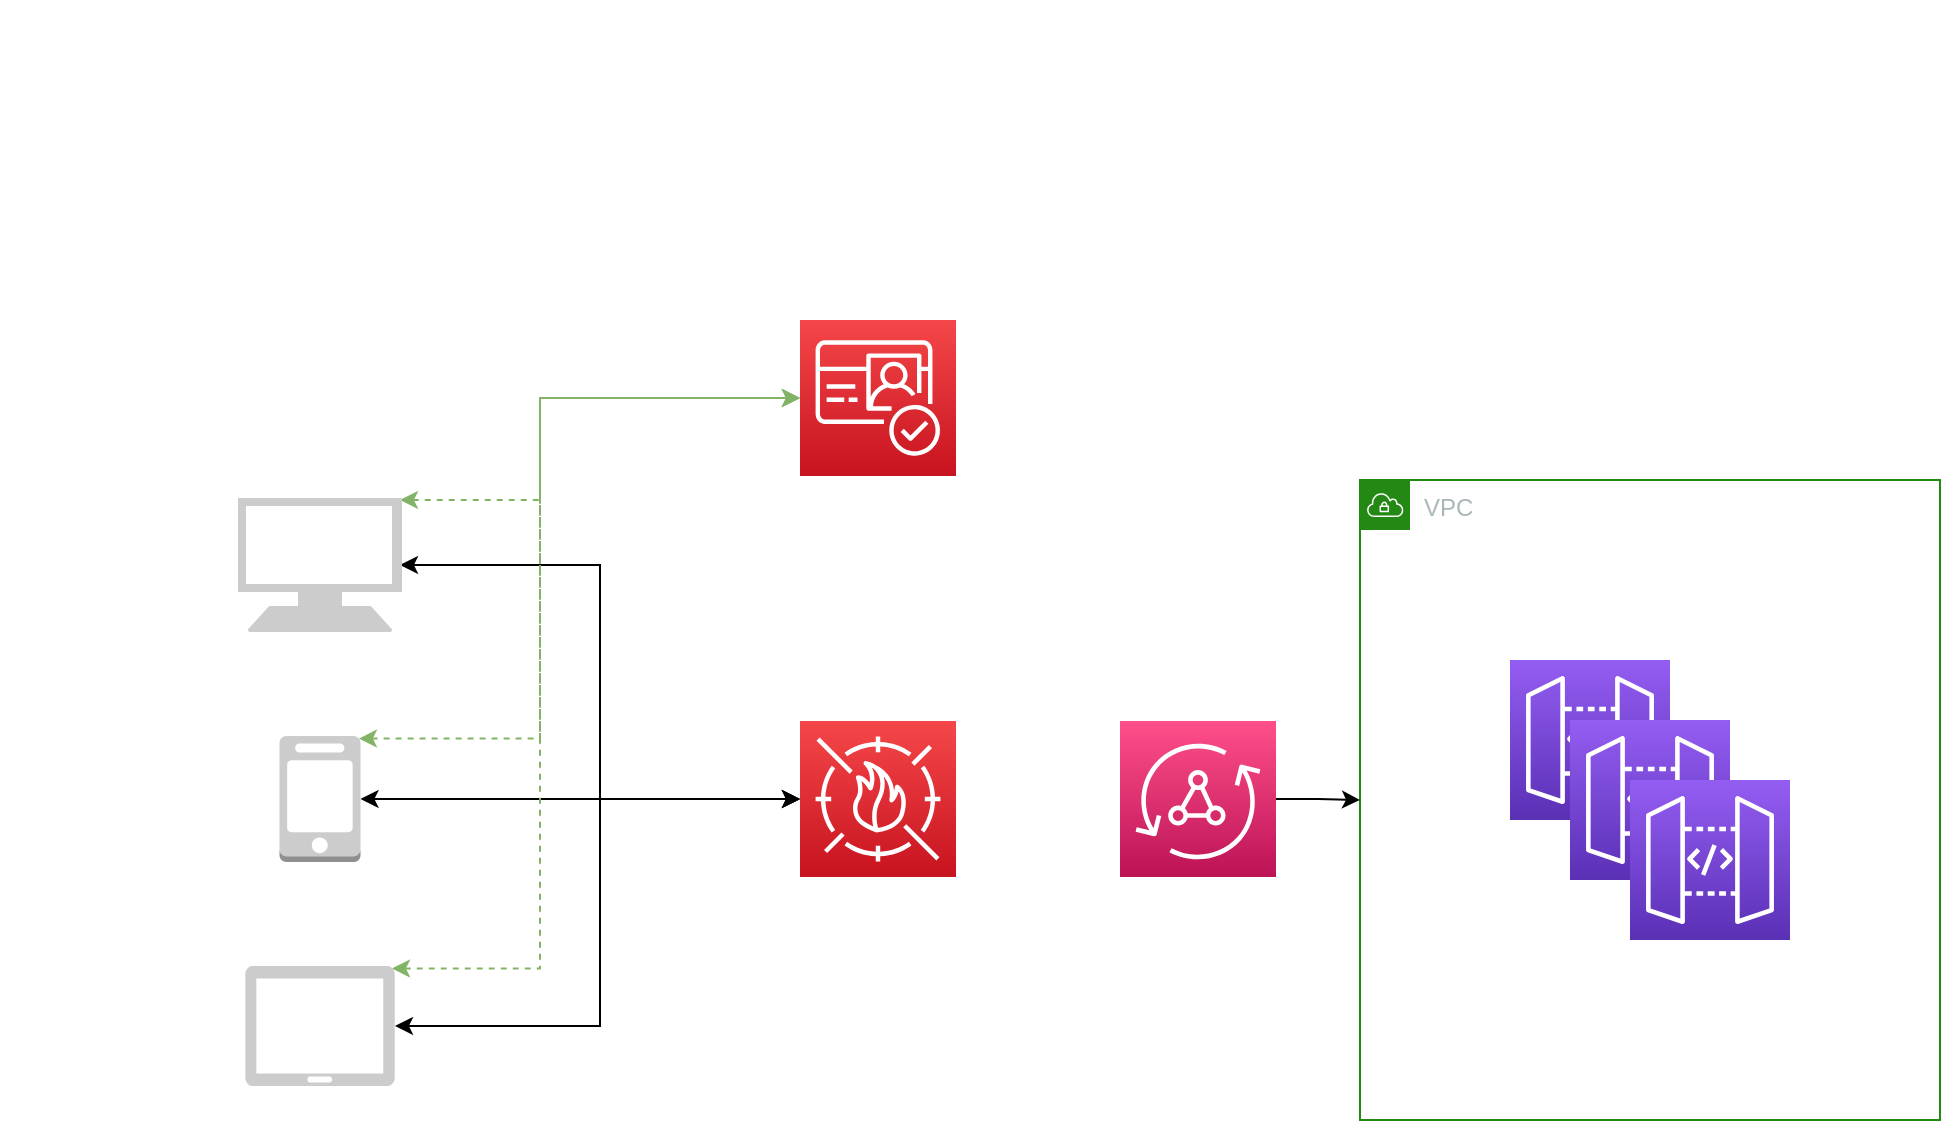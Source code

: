 <mxfile version="20.2.8" type="device" pages="2"><diagram id="RFUnw-CbXmCi0ukY2-QD" name="Public API - Overview"><mxGraphModel dx="2942" dy="1238" grid="1" gridSize="10" guides="1" tooltips="1" connect="1" arrows="1" fold="1" page="1" pageScale="1" pageWidth="1100" pageHeight="850" math="0" shadow="0"><root><mxCell id="0"/><mxCell id="1" parent="0"/><mxCell id="Fc5jg9_E0OUim3zCw84Q-2" style="edgeStyle=orthogonalEdgeStyle;rounded=0;orthogonalLoop=1;jettySize=auto;html=1;entryX=0;entryY=0.5;entryDx=0;entryDy=0;entryPerimeter=0;fontSize=20;fontColor=#FFFFFF;startArrow=classic;startFill=1;" parent="1" source="Fc5jg9_E0OUim3zCw84Q-3" target="OYIV3ZbTr1XiogP0cNxl-1" edge="1"><mxGeometry relative="1" as="geometry"><mxPoint x="350" y="399.5" as="targetPoint"/><Array as="points"><mxPoint x="300" y="282"/><mxPoint x="300" y="400"/></Array></mxGeometry></mxCell><mxCell id="Fc5jg9_E0OUim3zCw84Q-12" style="edgeStyle=orthogonalEdgeStyle;rounded=0;orthogonalLoop=1;jettySize=auto;html=1;entryX=0;entryY=0.5;entryDx=0;entryDy=0;entryPerimeter=0;fontSize=20;fontColor=#FFFFFF;exitX=1;exitY=0;exitDx=0;exitDy=0;exitPerimeter=0;strokeColor=#82b366;dashed=1;fillColor=#d5e8d4;startArrow=classic;startFill=1;" parent="1" source="Fc5jg9_E0OUim3zCw84Q-3" target="Fc5jg9_E0OUim3zCw84Q-10" edge="1"><mxGeometry relative="1" as="geometry"><Array as="points"><mxPoint x="270" y="250"/><mxPoint x="270" y="199"/></Array></mxGeometry></mxCell><mxCell id="Fc5jg9_E0OUim3zCw84Q-3" value="" style="fontColor=#0066CC;verticalAlign=top;verticalLabelPosition=bottom;labelPosition=center;align=center;html=1;outlineConnect=0;fillColor=#CCCCCC;strokeColor=#ccc;gradientColor=none;gradientDirection=north;strokeWidth=2;shape=mxgraph.networks.terminal;fontSize=20;" parent="1" vertex="1"><mxGeometry x="120" y="250" width="80" height="65" as="geometry"/></mxCell><mxCell id="Fc5jg9_E0OUim3zCw84Q-8" style="edgeStyle=orthogonalEdgeStyle;rounded=0;orthogonalLoop=1;jettySize=auto;html=1;exitX=1;exitY=0.5;exitDx=0;exitDy=0;exitPerimeter=0;entryX=0;entryY=0.5;entryDx=0;entryDy=0;entryPerimeter=0;fontSize=20;fontColor=#FFFFFF;startArrow=classic;startFill=1;" parent="1" source="Fc5jg9_E0OUim3zCw84Q-5" target="OYIV3ZbTr1XiogP0cNxl-1" edge="1"><mxGeometry relative="1" as="geometry"><mxPoint x="350" y="399.5" as="targetPoint"/></mxGeometry></mxCell><mxCell id="Fc5jg9_E0OUim3zCw84Q-14" style="edgeStyle=orthogonalEdgeStyle;rounded=0;orthogonalLoop=1;jettySize=auto;html=1;entryX=0;entryY=0.5;entryDx=0;entryDy=0;entryPerimeter=0;dashed=1;strokeColor=#82b366;fontSize=20;fontColor=#FFFFFF;exitX=0.98;exitY=0.02;exitDx=0;exitDy=0;exitPerimeter=0;fillColor=#d5e8d4;startArrow=classic;startFill=1;" parent="1" source="Fc5jg9_E0OUim3zCw84Q-5" target="Fc5jg9_E0OUim3zCw84Q-10" edge="1"><mxGeometry relative="1" as="geometry"><Array as="points"><mxPoint x="270" y="369"/><mxPoint x="270" y="199"/></Array></mxGeometry></mxCell><mxCell id="Fc5jg9_E0OUim3zCw84Q-5" value="" style="outlineConnect=0;dashed=0;verticalLabelPosition=bottom;verticalAlign=top;align=center;html=1;shape=mxgraph.aws3.mobile_client;fillColor=#CCC;gradientColor=none;fontSize=20;fontColor=#FFFFFF;strokeColor=#6881B3;" parent="1" vertex="1"><mxGeometry x="139.75" y="368" width="40.5" height="63" as="geometry"/></mxCell><mxCell id="Fc5jg9_E0OUim3zCw84Q-6" style="edgeStyle=orthogonalEdgeStyle;rounded=0;orthogonalLoop=1;jettySize=auto;html=1;exitX=1;exitY=0.5;exitDx=0;exitDy=0;exitPerimeter=0;entryX=0;entryY=0.5;entryDx=0;entryDy=0;entryPerimeter=0;fontSize=20;fontColor=#FFFFFF;startArrow=classic;startFill=1;" parent="1" source="Fc5jg9_E0OUim3zCw84Q-7" target="OYIV3ZbTr1XiogP0cNxl-1" edge="1"><mxGeometry relative="1" as="geometry"><mxPoint x="350" y="399.5" as="targetPoint"/><Array as="points"><mxPoint x="300" y="513"/><mxPoint x="300" y="400"/></Array></mxGeometry></mxCell><mxCell id="Fc5jg9_E0OUim3zCw84Q-15" style="edgeStyle=orthogonalEdgeStyle;rounded=0;orthogonalLoop=1;jettySize=auto;html=1;entryX=0;entryY=0.5;entryDx=0;entryDy=0;entryPerimeter=0;dashed=1;strokeColor=#82b366;fontSize=20;fontColor=#FFFFFF;exitX=0.98;exitY=0.02;exitDx=0;exitDy=0;exitPerimeter=0;fillColor=#d5e8d4;startArrow=classic;startFill=1;" parent="1" source="Fc5jg9_E0OUim3zCw84Q-7" target="Fc5jg9_E0OUim3zCw84Q-10" edge="1"><mxGeometry relative="1" as="geometry"><Array as="points"><mxPoint x="270" y="484"/><mxPoint x="270" y="199"/></Array></mxGeometry></mxCell><mxCell id="Fc5jg9_E0OUim3zCw84Q-7" value="" style="verticalLabelPosition=bottom;html=1;verticalAlign=top;align=center;strokeColor=none;fillColor=#ccc;shape=mxgraph.azure.tablet;pointerEvents=1;fontSize=20;fontColor=#FFFFFF;" parent="1" vertex="1"><mxGeometry x="122.5" y="483" width="75" height="60" as="geometry"/></mxCell><mxCell id="Fc5jg9_E0OUim3zCw84Q-10" value="Cognito Auth" style="sketch=0;points=[[0,0,0],[0.25,0,0],[0.5,0,0],[0.75,0,0],[1,0,0],[0,1,0],[0.25,1,0],[0.5,1,0],[0.75,1,0],[1,1,0],[0,0.25,0],[0,0.5,0],[0,0.75,0],[1,0.25,0],[1,0.5,0],[1,0.75,0]];outlineConnect=0;fontColor=#FFFFFF;gradientColor=#F54749;gradientDirection=north;fillColor=#C7131F;strokeColor=#ffffff;dashed=0;verticalLabelPosition=bottom;verticalAlign=top;align=center;html=1;fontSize=12;fontStyle=0;aspect=fixed;shape=mxgraph.aws4.resourceIcon;resIcon=mxgraph.aws4.cognito;" parent="1" vertex="1"><mxGeometry x="400" y="160" width="78" height="78" as="geometry"/></mxCell><mxCell id="5kPmchn2xfZDC_kZ88Nv-1" value="Public API - Overview" style="text;html=1;align=center;verticalAlign=middle;resizable=0;points=[];autosize=1;strokeColor=none;fillColor=none;fontColor=#FFFFFF;fontSize=20;" parent="1" vertex="1"><mxGeometry width="220" height="40" as="geometry"/></mxCell><mxCell id="-QhufH0SWK5qWAfLtDTW-1" value="VPC" style="points=[[0,0],[0.25,0],[0.5,0],[0.75,0],[1,0],[1,0.25],[1,0.5],[1,0.75],[1,1],[0.75,1],[0.5,1],[0.25,1],[0,1],[0,0.75],[0,0.5],[0,0.25]];outlineConnect=0;gradientColor=none;html=1;whiteSpace=wrap;fontSize=12;fontStyle=0;container=1;pointerEvents=0;collapsible=0;recursiveResize=0;shape=mxgraph.aws4.group;grIcon=mxgraph.aws4.group_vpc;strokeColor=#248814;fillColor=none;verticalAlign=top;align=left;spacingLeft=30;fontColor=#AAB7B8;dashed=0;" parent="1" vertex="1"><mxGeometry x="680" y="240" width="290" height="320" as="geometry"/></mxCell><mxCell id="1kraVGLXNKU4ahmwz1sT-7" value="" style="group" parent="-QhufH0SWK5qWAfLtDTW-1" vertex="1" connectable="0"><mxGeometry x="75" y="90" width="140" height="140" as="geometry"/></mxCell><mxCell id="1kraVGLXNKU4ahmwz1sT-1" value="" style="sketch=0;points=[[0,0,0],[0.25,0,0],[0.5,0,0],[0.75,0,0],[1,0,0],[0,1,0],[0.25,1,0],[0.5,1,0],[0.75,1,0],[1,1,0],[0,0.25,0],[0,0.5,0],[0,0.75,0],[1,0.25,0],[1,0.5,0],[1,0.75,0]];outlineConnect=0;fontColor=#FFFFFF;gradientColor=#945DF2;gradientDirection=north;fillColor=#5A30B5;strokeColor=#ffffff;dashed=0;verticalLabelPosition=bottom;verticalAlign=top;align=center;html=1;fontSize=12;fontStyle=0;aspect=fixed;shape=mxgraph.aws4.resourceIcon;resIcon=mxgraph.aws4.api_gateway;" parent="1kraVGLXNKU4ahmwz1sT-7" vertex="1"><mxGeometry width="80" height="80" as="geometry"/></mxCell><mxCell id="1kraVGLXNKU4ahmwz1sT-5" value="" style="sketch=0;points=[[0,0,0],[0.25,0,0],[0.5,0,0],[0.75,0,0],[1,0,0],[0,1,0],[0.25,1,0],[0.5,1,0],[0.75,1,0],[1,1,0],[0,0.25,0],[0,0.5,0],[0,0.75,0],[1,0.25,0],[1,0.5,0],[1,0.75,0]];outlineConnect=0;fontColor=#FFFFFF;gradientColor=#945DF2;gradientDirection=north;fillColor=#5A30B5;strokeColor=#ffffff;dashed=0;verticalLabelPosition=bottom;verticalAlign=top;align=center;html=1;fontSize=12;fontStyle=0;aspect=fixed;shape=mxgraph.aws4.resourceIcon;resIcon=mxgraph.aws4.api_gateway;" parent="1kraVGLXNKU4ahmwz1sT-7" vertex="1"><mxGeometry x="30" y="30" width="80" height="80" as="geometry"/></mxCell><mxCell id="1kraVGLXNKU4ahmwz1sT-6" value="Private APIs" style="sketch=0;points=[[0,0,0],[0.25,0,0],[0.5,0,0],[0.75,0,0],[1,0,0],[0,1,0],[0.25,1,0],[0.5,1,0],[0.75,1,0],[1,1,0],[0,0.25,0],[0,0.5,0],[0,0.75,0],[1,0.25,0],[1,0.5,0],[1,0.75,0]];outlineConnect=0;fontColor=#FFFFFF;gradientColor=#945DF2;gradientDirection=north;fillColor=#5A30B5;strokeColor=#ffffff;dashed=0;verticalLabelPosition=bottom;verticalAlign=top;align=center;html=1;fontSize=12;fontStyle=0;aspect=fixed;shape=mxgraph.aws4.resourceIcon;resIcon=mxgraph.aws4.api_gateway;" parent="1kraVGLXNKU4ahmwz1sT-7" vertex="1"><mxGeometry x="60" y="60" width="80" height="80" as="geometry"/></mxCell><mxCell id="OYIV3ZbTr1XiogP0cNxl-3" style="edgeStyle=orthogonalEdgeStyle;rounded=0;orthogonalLoop=1;jettySize=auto;html=1;entryX=0;entryY=0.5;entryDx=0;entryDy=0;entryPerimeter=0;strokeColor=#FFFFFF;strokeWidth=1;fontSize=12;fontColor=#FFFFFF;startArrow=none;startFill=0;" parent="1" source="OYIV3ZbTr1XiogP0cNxl-1" target="Fc5jg9_E0OUim3zCw84Q-9" edge="1"><mxGeometry relative="1" as="geometry"/></mxCell><mxCell id="OYIV3ZbTr1XiogP0cNxl-1" value="WAF" style="sketch=0;points=[[0,0,0],[0.25,0,0],[0.5,0,0],[0.75,0,0],[1,0,0],[0,1,0],[0.25,1,0],[0.5,1,0],[0.75,1,0],[1,1,0],[0,0.25,0],[0,0.5,0],[0,0.75,0],[1,0.25,0],[1,0.5,0],[1,0.75,0]];outlineConnect=0;fontColor=#FFFFFF;gradientColor=#F54749;gradientDirection=north;fillColor=#C7131F;strokeColor=#ffffff;dashed=0;verticalLabelPosition=bottom;verticalAlign=top;align=center;html=1;fontSize=12;fontStyle=0;aspect=fixed;shape=mxgraph.aws4.resourceIcon;resIcon=mxgraph.aws4.waf;rounded=0;" parent="1" vertex="1"><mxGeometry x="400" y="360.5" width="78" height="78" as="geometry"/></mxCell><mxCell id="1kraVGLXNKU4ahmwz1sT-8" style="edgeStyle=orthogonalEdgeStyle;rounded=0;orthogonalLoop=1;jettySize=auto;html=1;fontColor=#FFFFFF;" parent="1" source="Fc5jg9_E0OUim3zCw84Q-9" target="-QhufH0SWK5qWAfLtDTW-1" edge="1"><mxGeometry relative="1" as="geometry"/></mxCell><mxCell id="Fc5jg9_E0OUim3zCw84Q-9" value="Public GraphQL API" style="sketch=0;points=[[0,0,0],[0.25,0,0],[0.5,0,0],[0.75,0,0],[1,0,0],[0,1,0],[0.25,1,0],[0.5,1,0],[0.75,1,0],[1,1,0],[0,0.25,0],[0,0.5,0],[0,0.75,0],[1,0.25,0],[1,0.5,0],[1,0.75,0]];outlineConnect=0;fontColor=#FFFFFF;gradientColor=#FF4F8B;gradientDirection=north;fillColor=#BC1356;strokeColor=#ffffff;dashed=0;verticalLabelPosition=bottom;verticalAlign=top;align=center;html=1;fontSize=12;fontStyle=0;aspect=fixed;shape=mxgraph.aws4.resourceIcon;resIcon=mxgraph.aws4.appsync;" parent="1" vertex="1"><mxGeometry x="560" y="360.5" width="78" height="78" as="geometry"/></mxCell></root></mxGraphModel></diagram><diagram id="WkcOT0hczE4XzfCJatd6" name="Microservice - Users"><mxGraphModel dx="2942" dy="-462" grid="1" gridSize="10" guides="1" tooltips="1" connect="1" arrows="1" fold="1" page="1" pageScale="1" pageWidth="1100" pageHeight="850" math="0" shadow="0"><root><mxCell id="0"/><mxCell id="1" parent="0"/><mxCell id="_6OKTeh7HW2xADuLxvwx-55" value="USER_CREATION_FAILED" style="edgeStyle=orthogonalEdgeStyle;rounded=0;orthogonalLoop=1;jettySize=auto;html=1;exitX=1;exitY=0.5;exitDx=0;exitDy=0;exitPerimeter=0;entryX=0.25;entryY=0;entryDx=0;entryDy=0;entryPerimeter=0;strokeColor=#FFFFFF;strokeWidth=1;fontSize=12;fontColor=#FFFFFF;startArrow=none;startFill=0;" parent="1" edge="1"><mxGeometry relative="1" as="geometry"><Array as="points"><mxPoint x="1260" y="2119"/><mxPoint x="1260" y="2040"/><mxPoint x="1410" y="2040"/></Array><mxPoint x="1129" y="2119" as="sourcePoint"/></mxGeometry></mxCell><mxCell id="_6OKTeh7HW2xADuLxvwx-40" value="DLQ" style="sketch=0;points=[[0,0,0],[0.25,0,0],[0.5,0,0],[0.75,0,0],[1,0,0],[0,1,0],[0.25,1,0],[0.5,1,0],[0.75,1,0],[1,1,0],[0,0.25,0],[0,0.5,0],[0,0.75,0],[1,0.25,0],[1,0.5,0],[1,0.75,0]];outlineConnect=0;fontColor=#FFFFFF;gradientColor=#FF4F8B;gradientDirection=north;fillColor=#BC1356;strokeColor=#ffffff;dashed=0;verticalLabelPosition=top;verticalAlign=bottom;align=center;html=1;fontSize=12;fontStyle=0;aspect=fixed;shape=mxgraph.aws4.resourceIcon;resIcon=mxgraph.aws4.sqs;labelPosition=center;" parent="1" vertex="1"><mxGeometry x="260" y="1750" width="68" height="68" as="geometry"/></mxCell><mxCell id="_6OKTeh7HW2xADuLxvwx-42" value="Private Users API" style="sketch=0;points=[[0,0,0],[0.25,0,0],[0.5,0,0],[0.75,0,0],[1,0,0],[0,1,0],[0.25,1,0],[0.5,1,0],[0.75,1,0],[1,1,0],[0,0.25,0],[0,0.5,0],[0,0.75,0],[1,0.25,0],[1,0.5,0],[1,0.75,0]];outlineConnect=0;fontColor=#FFFFFF;gradientColor=#FF4F8B;gradientDirection=north;fillColor=#BC1356;strokeColor=#ffffff;dashed=0;verticalLabelPosition=bottom;verticalAlign=top;align=center;html=1;fontSize=12;fontStyle=0;aspect=fixed;shape=mxgraph.aws4.resourceIcon;resIcon=mxgraph.aws4.api_gateway;" parent="1" vertex="1"><mxGeometry x="40" y="1760" width="78" height="78" as="geometry"/></mxCell><mxCell id="_6OKTeh7HW2xADuLxvwx-44" value="SQS" style="sketch=0;points=[[0,0,0],[0.25,0,0],[0.5,0,0],[0.75,0,0],[1,0,0],[0,1,0],[0.25,1,0],[0.5,1,0],[0.75,1,0],[1,1,0],[0,0.25,0],[0,0.5,0],[0,0.75,0],[1,0.25,0],[1,0.5,0],[1,0.75,0]];outlineConnect=0;fontColor=#FFFFFF;gradientColor=#FF4F8B;gradientDirection=north;fillColor=#BC1356;strokeColor=#ffffff;dashed=0;verticalLabelPosition=bottom;verticalAlign=top;align=center;html=1;fontSize=12;fontStyle=0;aspect=fixed;shape=mxgraph.aws4.resourceIcon;resIcon=mxgraph.aws4.sqs;" parent="1" vertex="1"><mxGeometry x="240" y="1760" width="78" height="78" as="geometry"/></mxCell><mxCell id="_6OKTeh7HW2xADuLxvwx-41" value="POST /users" style="edgeStyle=orthogonalEdgeStyle;rounded=0;orthogonalLoop=1;jettySize=auto;html=1;entryX=0;entryY=0.5;entryDx=0;entryDy=0;entryPerimeter=0;strokeColor=#FFFFFF;fontSize=12;fontColor=#FFFFFF;startArrow=none;startFill=0;fillColor=#f9f7ed;strokeWidth=1;" parent="1" source="_6OKTeh7HW2xADuLxvwx-42" target="_6OKTeh7HW2xADuLxvwx-44" edge="1"><mxGeometry relative="1" as="geometry"/></mxCell><mxCell id="_6OKTeh7HW2xADuLxvwx-48" value="User Pool" style="sketch=0;points=[[0,0,0],[0.25,0,0],[0.5,0,0],[0.75,0,0],[1,0,0],[0,1,0],[0.25,1,0],[0.5,1,0],[0.75,1,0],[1,1,0],[0,0.25,0],[0,0.5,0],[0,0.75,0],[1,0.25,0],[1,0.5,0],[1,0.75,0]];outlineConnect=0;fontColor=#FFFFFF;gradientColor=#F54749;gradientDirection=north;fillColor=#C7131F;strokeColor=#ffffff;dashed=0;verticalLabelPosition=bottom;verticalAlign=top;align=center;html=1;fontSize=12;fontStyle=0;aspect=fixed;shape=mxgraph.aws4.resourceIcon;resIcon=mxgraph.aws4.cognito;labelPosition=center;" parent="1" vertex="1"><mxGeometry x="840" y="1860" width="78" height="78" as="geometry"/></mxCell><mxCell id="_6OKTeh7HW2xADuLxvwx-51" value="Users DB" style="sketch=0;points=[[0,0,0],[0.25,0,0],[0.5,0,0],[0.75,0,0],[1,0,0],[0,1,0],[0.25,1,0],[0.5,1,0],[0.75,1,0],[1,1,0],[0,0.25,0],[0,0.5,0],[0,0.75,0],[1,0.25,0],[1,0.5,0],[1,0.75,0]];outlineConnect=0;fontColor=#FFFFFF;gradientColor=#4D72F3;gradientDirection=north;fillColor=#3334B9;strokeColor=#ffffff;dashed=0;verticalLabelPosition=bottom;verticalAlign=top;align=center;html=1;fontSize=12;fontStyle=0;aspect=fixed;shape=mxgraph.aws4.resourceIcon;resIcon=mxgraph.aws4.dynamodb;labelPosition=center;" parent="1" vertex="1"><mxGeometry x="960" y="1860" width="78" height="78" as="geometry"/></mxCell><mxCell id="_6OKTeh7HW2xADuLxvwx-59" value="Buildor's Event Bus" style="sketch=0;points=[[0,0,0],[0.25,0,0],[0.5,0,0],[0.75,0,0],[1,0,0],[0,1,0],[0.25,1,0],[0.5,1,0],[0.75,1,0],[1,1,0],[0,0.25,0],[0,0.5,0],[0,0.75,0],[1,0.25,0],[1,0.5,0],[1,0.75,0]];outlineConnect=0;fontColor=#FFFFFF;gradientColor=#FF4F8B;gradientDirection=north;fillColor=#BC1356;strokeColor=#ffffff;dashed=0;verticalLabelPosition=bottom;verticalAlign=top;align=center;html=1;fontSize=12;fontStyle=0;aspect=fixed;shape=mxgraph.aws4.resourceIcon;resIcon=mxgraph.aws4.eventbridge;" parent="1" vertex="1"><mxGeometry x="881" y="2386" width="78" height="78" as="geometry"/></mxCell><mxCell id="_6OKTeh7HW2xADuLxvwx-68" value="Step Functions&amp;nbsp; - Create New User" style="points=[[0,0],[0.25,0],[0.5,0],[0.75,0],[1,0],[1,0.25],[1,0.5],[1,0.75],[1,1],[0.75,1],[0.5,1],[0.25,1],[0,1],[0,0.75],[0,0.5],[0,0.25]];outlineConnect=0;gradientColor=none;html=1;whiteSpace=wrap;fontSize=12;fontStyle=0;container=0;pointerEvents=0;collapsible=0;recursiveResize=0;shape=mxgraph.aws4.group;grIcon=mxgraph.aws4.group_aws_step_functions_workflow;strokeColor=#CD2264;fillColor=none;verticalAlign=top;align=left;spacingLeft=30;fontColor=#CD2264;dashed=0;rounded=0;" parent="1" vertex="1"><mxGeometry x="400" y="1719" width="310" height="741" as="geometry"/></mxCell><mxCell id="_6OKTeh7HW2xADuLxvwx-87" style="edgeStyle=orthogonalEdgeStyle;rounded=0;orthogonalLoop=1;jettySize=auto;html=1;entryX=0.109;entryY=0.504;entryDx=0;entryDy=0;strokeColor=#FFFFFF;strokeWidth=1;fontSize=12;fontColor=#FFFFFF;startArrow=none;startFill=0;entryPerimeter=0;" parent="1" source="_6OKTeh7HW2xADuLxvwx-44" target="_6OKTeh7HW2xADuLxvwx-69" edge="1"><mxGeometry relative="1" as="geometry"/></mxCell><mxCell id="_6OKTeh7HW2xADuLxvwx-82" value="" style="swimlane;startSize=0;rounded=0;strokeColor=#ccc;fontSize=12;fontColor=#FFFFFF;fillColor=#ccc;dashed=1;" parent="1" vertex="1"><mxGeometry x="830" y="1839" width="220" height="120" as="geometry"><mxRectangle x="830" y="2159" width="50" height="40" as="alternateBounds"/></mxGeometry></mxCell><mxCell id="_6OKTeh7HW2xADuLxvwx-83" style="edgeStyle=orthogonalEdgeStyle;rounded=0;orthogonalLoop=1;jettySize=auto;html=1;entryX=0;entryY=0.472;entryDx=0;entryDy=0;entryPerimeter=0;strokeColor=#FFFFFF;strokeWidth=1;fontSize=12;fontColor=#FFFFFF;startArrow=none;startFill=0;" parent="1" source="_6OKTeh7HW2xADuLxvwx-47" target="_6OKTeh7HW2xADuLxvwx-82" edge="1"><mxGeometry relative="1" as="geometry"/></mxCell><mxCell id="_6OKTeh7HW2xADuLxvwx-84" style="edgeStyle=orthogonalEdgeStyle;rounded=0;orthogonalLoop=1;jettySize=auto;html=1;strokeColor=#FFFFFF;strokeWidth=1;fontSize=12;fontColor=#FFFFFF;startArrow=none;startFill=0;entryX=0.001;entryY=0.672;entryDx=0;entryDy=0;entryPerimeter=0;exitX=1;exitY=0.5;exitDx=0;exitDy=0;exitPerimeter=0;" parent="1" source="_6OKTeh7HW2xADuLxvwx-75" target="_6OKTeh7HW2xADuLxvwx-82" edge="1"><mxGeometry relative="1" as="geometry"><mxPoint x="830" y="1914" as="targetPoint"/><Array as="points"><mxPoint x="750" y="2316"/><mxPoint x="750" y="1920"/></Array></mxGeometry></mxCell><mxCell id="_6OKTeh7HW2xADuLxvwx-85" value="Output" style="edgeStyle=orthogonalEdgeStyle;rounded=0;orthogonalLoop=1;jettySize=auto;html=1;entryX=0;entryY=0.5;entryDx=0;entryDy=0;entryPerimeter=0;strokeColor=#FFFFFF;strokeWidth=1;fontSize=12;fontColor=#FFFFFF;startArrow=none;startFill=0;" parent="1" source="_6OKTeh7HW2xADuLxvwx-72" target="_6OKTeh7HW2xADuLxvwx-59" edge="1"><mxGeometry x="0.175" y="-5" relative="1" as="geometry"><mxPoint as="offset"/></mxGeometry></mxCell><mxCell id="_6OKTeh7HW2xADuLxvwx-116" value="DLQ" style="sketch=0;points=[[0,0,0],[0.25,0,0],[0.5,0,0],[0.75,0,0],[1,0,0],[0,1,0],[0.25,1,0],[0.5,1,0],[0.75,1,0],[1,1,0],[0,0.25,0],[0,0.5,0],[0,0.75,0],[1,0.25,0],[1,0.5,0],[1,0.75,0]];outlineConnect=0;fontColor=#FFFFFF;gradientColor=#FF4F8B;gradientDirection=north;fillColor=#BC1356;strokeColor=#ffffff;dashed=0;verticalLabelPosition=top;verticalAlign=bottom;align=center;html=1;fontSize=12;fontStyle=0;aspect=fixed;shape=mxgraph.aws4.resourceIcon;resIcon=mxgraph.aws4.sqs;labelPosition=center;" parent="1" vertex="1"><mxGeometry x="1390" y="1741" width="68" height="68" as="geometry"/></mxCell><mxCell id="_6OKTeh7HW2xADuLxvwx-118" value="Private Users API" style="sketch=0;points=[[0,0,0],[0.25,0,0],[0.5,0,0],[0.75,0,0],[1,0,0],[0,1,0],[0.25,1,0],[0.5,1,0],[0.75,1,0],[1,1,0],[0,0.25,0],[0,0.5,0],[0,0.75,0],[1,0.25,0],[1,0.5,0],[1,0.75,0]];outlineConnect=0;fontColor=#FFFFFF;gradientColor=#FF4F8B;gradientDirection=north;fillColor=#BC1356;strokeColor=#ffffff;dashed=0;verticalLabelPosition=bottom;verticalAlign=top;align=center;html=1;fontSize=12;fontStyle=0;aspect=fixed;shape=mxgraph.aws4.resourceIcon;resIcon=mxgraph.aws4.api_gateway;" parent="1" vertex="1"><mxGeometry x="1140" y="1751" width="78" height="78" as="geometry"/></mxCell><mxCell id="_6OKTeh7HW2xADuLxvwx-120" value="SQS" style="sketch=0;points=[[0,0,0],[0.25,0,0],[0.5,0,0],[0.75,0,0],[1,0,0],[0,1,0],[0.25,1,0],[0.5,1,0],[0.75,1,0],[1,1,0],[0,0.25,0],[0,0.5,0],[0,0.75,0],[1,0.25,0],[1,0.5,0],[1,0.75,0]];outlineConnect=0;fontColor=#FFFFFF;gradientColor=#FF4F8B;gradientDirection=north;fillColor=#BC1356;strokeColor=#ffffff;dashed=0;verticalLabelPosition=bottom;verticalAlign=top;align=center;html=1;fontSize=12;fontStyle=0;aspect=fixed;shape=mxgraph.aws4.resourceIcon;resIcon=mxgraph.aws4.sqs;" parent="1" vertex="1"><mxGeometry x="1370" y="1751" width="78" height="78" as="geometry"/></mxCell><mxCell id="_6OKTeh7HW2xADuLxvwx-117" value="PATCH /users/{uuid}" style="edgeStyle=orthogonalEdgeStyle;rounded=0;orthogonalLoop=1;jettySize=auto;html=1;entryX=0;entryY=0.5;entryDx=0;entryDy=0;entryPerimeter=0;strokeColor=#FFFFFF;fontSize=12;fontColor=#FFFFFF;startArrow=none;startFill=0;fillColor=#f9f7ed;strokeWidth=1;" parent="1" source="_6OKTeh7HW2xADuLxvwx-118" target="_6OKTeh7HW2xADuLxvwx-120" edge="1"><mxGeometry relative="1" as="geometry"/></mxCell><mxCell id="_6OKTeh7HW2xADuLxvwx-121" value="User Pool" style="sketch=0;points=[[0,0,0],[0.25,0,0],[0.5,0,0],[0.75,0,0],[1,0,0],[0,1,0],[0.25,1,0],[0.5,1,0],[0.75,1,0],[1,1,0],[0,0.25,0],[0,0.5,0],[0,0.75,0],[1,0.25,0],[1,0.5,0],[1,0.75,0]];outlineConnect=0;fontColor=#FFFFFF;gradientColor=#F54749;gradientDirection=north;fillColor=#C7131F;strokeColor=#ffffff;dashed=0;verticalLabelPosition=bottom;verticalAlign=top;align=center;html=1;fontSize=12;fontStyle=0;aspect=fixed;shape=mxgraph.aws4.resourceIcon;resIcon=mxgraph.aws4.cognito;labelPosition=center;" parent="1" vertex="1"><mxGeometry x="1970" y="1821" width="78" height="78" as="geometry"/></mxCell><mxCell id="_6OKTeh7HW2xADuLxvwx-122" value="Users DB" style="sketch=0;points=[[0,0,0],[0.25,0,0],[0.5,0,0],[0.75,0,0],[1,0,0],[0,1,0],[0.25,1,0],[0.5,1,0],[0.75,1,0],[1,1,0],[0,0.25,0],[0,0.5,0],[0,0.75,0],[1,0.25,0],[1,0.5,0],[1,0.75,0]];outlineConnect=0;fontColor=#FFFFFF;gradientColor=#4D72F3;gradientDirection=north;fillColor=#3334B9;strokeColor=#ffffff;dashed=0;verticalLabelPosition=bottom;verticalAlign=top;align=center;html=1;fontSize=12;fontStyle=0;aspect=fixed;shape=mxgraph.aws4.resourceIcon;resIcon=mxgraph.aws4.dynamodb;labelPosition=center;" parent="1" vertex="1"><mxGeometry x="2090" y="1821" width="78" height="78" as="geometry"/></mxCell><mxCell id="_6OKTeh7HW2xADuLxvwx-123" value="Buildor's Event Bus" style="sketch=0;points=[[0,0,0],[0.25,0,0],[0.5,0,0],[0.75,0,0],[1,0,0],[0,1,0],[0.25,1,0],[0.5,1,0],[0.75,1,0],[1,1,0],[0,0.25,0],[0,0.5,0],[0,0.75,0],[1,0.25,0],[1,0.5,0],[1,0.75,0]];outlineConnect=0;fontColor=#FFFFFF;gradientColor=#FF4F8B;gradientDirection=north;fillColor=#BC1356;strokeColor=#ffffff;dashed=0;verticalLabelPosition=bottom;verticalAlign=top;align=center;html=1;fontSize=12;fontStyle=0;aspect=fixed;shape=mxgraph.aws4.resourceIcon;resIcon=mxgraph.aws4.eventbridge;" parent="1" vertex="1"><mxGeometry x="2011" y="2453" width="78" height="78" as="geometry"/></mxCell><mxCell id="_6OKTeh7HW2xADuLxvwx-124" value="Step Functions&amp;nbsp; - Update User" style="points=[[0,0],[0.25,0],[0.5,0],[0.75,0],[1,0],[1,0.25],[1,0.5],[1,0.75],[1,1],[0.75,1],[0.5,1],[0.25,1],[0,1],[0,0.75],[0,0.5],[0,0.25]];outlineConnect=0;gradientColor=none;html=1;whiteSpace=wrap;fontSize=12;fontStyle=0;container=0;pointerEvents=0;collapsible=0;recursiveResize=0;shape=mxgraph.aws4.group;grIcon=mxgraph.aws4.group_aws_step_functions_workflow;strokeColor=#CD2264;fillColor=none;verticalAlign=top;align=left;spacingLeft=30;fontColor=#CD2264;dashed=0;rounded=0;" parent="1" vertex="1"><mxGeometry x="1530" y="1710" width="310" height="830" as="geometry"/></mxCell><mxCell id="_6OKTeh7HW2xADuLxvwx-119" style="edgeStyle=orthogonalEdgeStyle;rounded=0;orthogonalLoop=1;jettySize=auto;html=1;entryX=0.109;entryY=0.504;entryDx=0;entryDy=0;strokeColor=#FFFFFF;strokeWidth=1;fontSize=12;fontColor=#FFFFFF;startArrow=none;startFill=0;entryPerimeter=0;" parent="1" source="_6OKTeh7HW2xADuLxvwx-120" target="_6OKTeh7HW2xADuLxvwx-128" edge="1"><mxGeometry relative="1" as="geometry"/></mxCell><mxCell id="_6OKTeh7HW2xADuLxvwx-137" value="" style="swimlane;startSize=0;rounded=0;strokeColor=#ccc;fontSize=12;fontColor=#FFFFFF;fillColor=#ccc;dashed=1;" parent="1" vertex="1"><mxGeometry x="1960" y="1800" width="220" height="120" as="geometry"><mxRectangle x="830" y="2159" width="50" height="40" as="alternateBounds"/></mxGeometry></mxCell><mxCell id="_6OKTeh7HW2xADuLxvwx-138" style="edgeStyle=orthogonalEdgeStyle;rounded=0;orthogonalLoop=1;jettySize=auto;html=1;entryX=0;entryY=0.472;entryDx=0;entryDy=0;entryPerimeter=0;strokeColor=#FFFFFF;strokeWidth=1;fontSize=12;fontColor=#FFFFFF;startArrow=none;startFill=0;" parent="1" source="_6OKTeh7HW2xADuLxvwx-127" target="_6OKTeh7HW2xADuLxvwx-137" edge="1"><mxGeometry relative="1" as="geometry"/></mxCell><mxCell id="_6OKTeh7HW2xADuLxvwx-139" style="edgeStyle=orthogonalEdgeStyle;rounded=0;orthogonalLoop=1;jettySize=auto;html=1;strokeColor=#FFFFFF;strokeWidth=1;fontSize=12;fontColor=#FFFFFF;startArrow=none;startFill=0;entryX=0.001;entryY=0.672;entryDx=0;entryDy=0;entryPerimeter=0;exitX=1;exitY=0.5;exitDx=0;exitDy=0;exitPerimeter=0;" parent="1" source="_6OKTeh7HW2xADuLxvwx-193" target="_6OKTeh7HW2xADuLxvwx-137" edge="1"><mxGeometry relative="1" as="geometry"><mxPoint x="1960" y="1875" as="targetPoint"/><Array as="points"><mxPoint x="1880" y="2277"/><mxPoint x="1880" y="1881"/></Array></mxGeometry></mxCell><mxCell id="_6OKTeh7HW2xADuLxvwx-140" value="Output" style="edgeStyle=orthogonalEdgeStyle;rounded=0;orthogonalLoop=1;jettySize=auto;html=1;entryX=0.115;entryY=0.679;entryDx=0;entryDy=0;entryPerimeter=0;strokeColor=#FFFFFF;strokeWidth=1;fontSize=12;fontColor=#FFFFFF;startArrow=none;startFill=0;" parent="1" source="_6OKTeh7HW2xADuLxvwx-130" target="_6OKTeh7HW2xADuLxvwx-123" edge="1"><mxGeometry x="0.175" y="-5" relative="1" as="geometry"><mxPoint as="offset"/></mxGeometry></mxCell><mxCell id="_6OKTeh7HW2xADuLxvwx-127" value="ValidateUpdatePayload" style="outlineConnect=0;dashed=0;verticalLabelPosition=bottom;verticalAlign=top;align=center;html=1;shape=mxgraph.aws3.lambda_function;fillColor=#F58534;gradientColor=none;fontColor=#FFFFFF;" parent="1" vertex="1"><mxGeometry x="1650.5" y="1821" width="69" height="72" as="geometry"/></mxCell><mxCell id="_6OKTeh7HW2xADuLxvwx-128" value="" style="ellipse;html=1;shape=startState;fillColor=#000000;strokeColor=#ff0000;rounded=0;fontSize=12;fontColor=#FFFFFF;" parent="1" vertex="1"><mxGeometry x="1670" y="1775" width="30" height="30" as="geometry"/></mxCell><mxCell id="_6OKTeh7HW2xADuLxvwx-129" value="" style="edgeStyle=orthogonalEdgeStyle;html=1;verticalAlign=bottom;endArrow=open;endSize=8;strokeColor=#ff0000;rounded=0;strokeWidth=1;fontSize=12;fontColor=#FFFFFF;entryX=0.5;entryY=0;entryDx=0;entryDy=0;entryPerimeter=0;exitX=0.478;exitY=0.878;exitDx=0;exitDy=0;exitPerimeter=0;" parent="1" source="_6OKTeh7HW2xADuLxvwx-128" target="_6OKTeh7HW2xADuLxvwx-127" edge="1"><mxGeometry relative="1" as="geometry"><mxPoint x="1685" y="1780" as="targetPoint"/></mxGeometry></mxCell><mxCell id="_6OKTeh7HW2xADuLxvwx-130" value="" style="ellipse;html=1;shape=endState;fillColor=#000000;strokeColor=#ff0000;rounded=0;fontSize=12;fontColor=#FFFFFF;" parent="1" vertex="1"><mxGeometry x="1670" y="2491" width="30" height="30" as="geometry"/></mxCell><mxCell id="_6OKTeh7HW2xADuLxvwx-125" value="Failed/Error" style="edgeStyle=orthogonalEdgeStyle;rounded=0;orthogonalLoop=1;jettySize=auto;html=1;entryX=0;entryY=0.5;entryDx=0;entryDy=0;strokeColor=#FFFFFF;strokeWidth=1;fontSize=12;fontColor=#FFFFFF;startArrow=none;startFill=0;exitX=0;exitY=0.5;exitDx=0;exitDy=0;exitPerimeter=0;" parent="1" source="_6OKTeh7HW2xADuLxvwx-127" target="_6OKTeh7HW2xADuLxvwx-130" edge="1"><mxGeometry relative="1" as="geometry"><Array as="points"><mxPoint x="1580" y="1857"/><mxPoint x="1580" y="2506"/></Array></mxGeometry></mxCell><mxCell id="_6OKTeh7HW2xADuLxvwx-196" style="edgeStyle=orthogonalEdgeStyle;rounded=0;orthogonalLoop=1;jettySize=auto;html=1;entryX=0.5;entryY=0;entryDx=0;entryDy=0;strokeColor=#FFFFFF;strokeWidth=1;fontSize=12;fontColor=#FFFFFF;startArrow=none;startFill=0;" parent="1" source="_6OKTeh7HW2xADuLxvwx-132" target="_6OKTeh7HW2xADuLxvwx-130" edge="1"><mxGeometry relative="1" as="geometry"/></mxCell><mxCell id="_6OKTeh7HW2xADuLxvwx-132" value="Updatecache" style="outlineConnect=0;dashed=0;verticalLabelPosition=bottom;verticalAlign=top;align=center;html=1;shape=mxgraph.aws3.lambda_function;fillColor=#F58534;gradientColor=none;fontColor=#FFFFFF;" parent="1" vertex="1"><mxGeometry x="1650.5" y="2381" width="69" height="72" as="geometry"/></mxCell><mxCell id="_6OKTeh7HW2xADuLxvwx-133" value="" style="sketch=0;points=[[0,0,0],[0.25,0,0],[0.5,0,0],[0.75,0,0],[1,0,0],[0,1,0],[0.25,1,0],[0.5,1,0],[0.75,1,0],[1,1,0],[0,0.25,0],[0,0.5,0],[0,0.75,0],[1,0.25,0],[1,0.5,0],[1,0.75,0]];outlineConnect=0;fontColor=#232F3E;gradientColor=#945DF2;gradientDirection=north;fillColor=#5A30B5;strokeColor=#ffffff;dashed=0;verticalLabelPosition=bottom;verticalAlign=top;align=center;html=1;fontSize=12;fontStyle=0;aspect=fixed;shape=mxgraph.aws4.resourceIcon;resIcon=mxgraph.aws4.kinesis_data_streams;rounded=0;" parent="1" vertex="1"><mxGeometry x="1800" y="1710" width="40" height="40" as="geometry"/></mxCell><mxCell id="_6OKTeh7HW2xADuLxvwx-134" style="edgeStyle=orthogonalEdgeStyle;rounded=0;orthogonalLoop=1;jettySize=auto;html=1;entryX=0.5;entryY=0;entryDx=0;entryDy=0;entryPerimeter=0;strokeColor=#FFFFFF;strokeWidth=1;fontSize=12;fontColor=#FFFFFF;startArrow=none;startFill=0;exitX=0.5;exitY=1;exitDx=0;exitDy=0;exitPerimeter=0;" parent="1" source="_6OKTeh7HW2xADuLxvwx-173" target="_6OKTeh7HW2xADuLxvwx-132" edge="1"><mxGeometry relative="1" as="geometry"/></mxCell><mxCell id="_6OKTeh7HW2xADuLxvwx-135" style="edgeStyle=orthogonalEdgeStyle;rounded=0;orthogonalLoop=1;jettySize=auto;html=1;entryX=0;entryY=0.5;entryDx=0;entryDy=0;strokeColor=#FFFFFF;strokeWidth=1;fontSize=12;fontColor=#FFFFFF;startArrow=none;startFill=0;exitX=0;exitY=0.5;exitDx=0;exitDy=0;exitPerimeter=0;" parent="1" source="_6OKTeh7HW2xADuLxvwx-136" target="_6OKTeh7HW2xADuLxvwx-130" edge="1"><mxGeometry relative="1" as="geometry"><Array as="points"><mxPoint x="1580" y="1997"/><mxPoint x="1580" y="2506"/></Array></mxGeometry></mxCell><mxCell id="_6OKTeh7HW2xADuLxvwx-136" value="ValidateUserInfo" style="outlineConnect=0;dashed=0;verticalLabelPosition=bottom;verticalAlign=top;align=center;html=1;shape=mxgraph.aws3.lambda_function;fillColor=#F58534;gradientColor=none;fontColor=#FFFFFF;" parent="1" vertex="1"><mxGeometry x="1650.5" y="1961" width="69" height="72" as="geometry"/></mxCell><mxCell id="_6OKTeh7HW2xADuLxvwx-126" style="edgeStyle=orthogonalEdgeStyle;rounded=0;orthogonalLoop=1;jettySize=auto;html=1;strokeColor=#FFFFFF;strokeWidth=1;fontSize=12;fontColor=#FFFFFF;startArrow=none;startFill=0;entryX=0.5;entryY=0;entryDx=0;entryDy=0;entryPerimeter=0;" parent="1" source="_6OKTeh7HW2xADuLxvwx-127" target="_6OKTeh7HW2xADuLxvwx-136" edge="1"><mxGeometry relative="1" as="geometry"/></mxCell><mxCell id="_6OKTeh7HW2xADuLxvwx-175" style="edgeStyle=orthogonalEdgeStyle;rounded=0;orthogonalLoop=1;jettySize=auto;html=1;entryX=0;entryY=0.5;entryDx=0;entryDy=0;strokeColor=#FFFFFF;strokeWidth=1;fontSize=12;fontColor=#FFFFFF;startArrow=none;startFill=0;exitX=0;exitY=0.5;exitDx=0;exitDy=0;exitPerimeter=0;" parent="1" source="_6OKTeh7HW2xADuLxvwx-173" target="_6OKTeh7HW2xADuLxvwx-130" edge="1"><mxGeometry relative="1" as="geometry"><Array as="points"><mxPoint x="1580" y="2137"/><mxPoint x="1580" y="2506"/></Array></mxGeometry></mxCell><mxCell id="_6OKTeh7HW2xADuLxvwx-173" value="ParseInput" style="outlineConnect=0;dashed=0;verticalLabelPosition=bottom;verticalAlign=top;align=center;html=1;shape=mxgraph.aws3.lambda_function;fillColor=#F58534;gradientColor=none;fontColor=#FFFFFF;" parent="1" vertex="1"><mxGeometry x="1650.5" y="2101" width="69" height="72" as="geometry"/></mxCell><mxCell id="_6OKTeh7HW2xADuLxvwx-174" style="edgeStyle=orthogonalEdgeStyle;rounded=0;orthogonalLoop=1;jettySize=auto;html=1;entryX=0.5;entryY=0;entryDx=0;entryDy=0;entryPerimeter=0;strokeColor=#FFFFFF;strokeWidth=1;fontSize=12;fontColor=#FFFFFF;startArrow=none;startFill=0;" parent="1" source="_6OKTeh7HW2xADuLxvwx-136" target="_6OKTeh7HW2xADuLxvwx-173" edge="1"><mxGeometry relative="1" as="geometry"/></mxCell><mxCell id="_6OKTeh7HW2xADuLxvwx-193" value="ParseInput" style="outlineConnect=0;dashed=0;verticalLabelPosition=bottom;verticalAlign=top;align=center;html=1;shape=mxgraph.aws3.lambda_function;fillColor=#F58534;gradientColor=none;fontColor=#FFFFFF;" parent="1" vertex="1"><mxGeometry x="1650.5" y="2241" width="69" height="72" as="geometry"/></mxCell><mxCell id="_6OKTeh7HW2xADuLxvwx-194" value="Users Cache" style="sketch=0;points=[[0,0,0],[0.25,0,0],[0.5,0,0],[0.75,0,0],[1,0,0],[0,1,0],[0.25,1,0],[0.5,1,0],[0.75,1,0],[1,1,0],[0,0.25,0],[0,0.5,0],[0,0.75,0],[1,0.25,0],[1,0.5,0],[1,0.75,0]];outlineConnect=0;fontColor=#FFFFFF;gradientColor=#4D72F3;gradientDirection=north;fillColor=#3334B9;strokeColor=#ffffff;dashed=0;verticalLabelPosition=bottom;verticalAlign=top;align=center;html=1;fontSize=12;fontStyle=0;aspect=fixed;shape=mxgraph.aws4.resourceIcon;resIcon=mxgraph.aws4.elasticache;rounded=0;" parent="1" vertex="1"><mxGeometry x="1970" y="2300" width="78" height="78" as="geometry"/></mxCell><mxCell id="_6OKTeh7HW2xADuLxvwx-195" style="edgeStyle=orthogonalEdgeStyle;rounded=0;orthogonalLoop=1;jettySize=auto;html=1;entryX=0;entryY=0.5;entryDx=0;entryDy=0;entryPerimeter=0;strokeColor=#FFFFFF;strokeWidth=1;fontSize=12;fontColor=#FFFFFF;startArrow=none;startFill=0;" parent="1" source="_6OKTeh7HW2xADuLxvwx-132" target="_6OKTeh7HW2xADuLxvwx-194" edge="1"><mxGeometry relative="1" as="geometry"><Array as="points"><mxPoint x="1880" y="2417"/><mxPoint x="1880" y="2339"/></Array></mxGeometry></mxCell><mxCell id="_6OKTeh7HW2xADuLxvwx-73" value="Failed/Error" style="edgeStyle=orthogonalEdgeStyle;rounded=0;orthogonalLoop=1;jettySize=auto;html=1;entryX=0;entryY=0.5;entryDx=0;entryDy=0;strokeColor=#FFFFFF;strokeWidth=1;fontSize=12;fontColor=#FFFFFF;startArrow=none;startFill=0;exitX=0;exitY=0.5;exitDx=0;exitDy=0;exitPerimeter=0;" parent="1" source="_6OKTeh7HW2xADuLxvwx-47" target="_6OKTeh7HW2xADuLxvwx-72" edge="1"><mxGeometry x="0.318" relative="1" as="geometry"><Array as="points"><mxPoint x="450" y="1896"/><mxPoint x="450" y="2425"/></Array><mxPoint y="1" as="offset"/></mxGeometry></mxCell><mxCell id="_6OKTeh7HW2xADuLxvwx-76" style="edgeStyle=orthogonalEdgeStyle;rounded=0;orthogonalLoop=1;jettySize=auto;html=1;strokeColor=#FFFFFF;strokeWidth=1;fontSize=12;fontColor=#FFFFFF;startArrow=none;startFill=0;entryX=0.5;entryY=0;entryDx=0;entryDy=0;entryPerimeter=0;" parent="1" source="_6OKTeh7HW2xADuLxvwx-47" target="_6OKTeh7HW2xADuLxvwx-113" edge="1"><mxGeometry relative="1" as="geometry"/></mxCell><mxCell id="_6OKTeh7HW2xADuLxvwx-47" value="ValidateCreatePayload" style="outlineConnect=0;dashed=0;verticalLabelPosition=bottom;verticalAlign=top;align=center;html=1;shape=mxgraph.aws3.lambda_function;fillColor=#F58534;gradientColor=none;fontColor=#FFFFFF;" parent="1" vertex="1"><mxGeometry x="520.5" y="1860" width="69" height="72" as="geometry"/></mxCell><mxCell id="_6OKTeh7HW2xADuLxvwx-69" value="" style="ellipse;html=1;shape=startState;fillColor=#000000;strokeColor=#ff0000;rounded=0;fontSize=12;fontColor=#FFFFFF;" parent="1" vertex="1"><mxGeometry x="540" y="1784" width="30" height="30" as="geometry"/></mxCell><mxCell id="_6OKTeh7HW2xADuLxvwx-70" value="" style="edgeStyle=orthogonalEdgeStyle;html=1;verticalAlign=bottom;endArrow=open;endSize=8;strokeColor=#ff0000;rounded=0;strokeWidth=1;fontSize=12;fontColor=#FFFFFF;entryX=0.5;entryY=0;entryDx=0;entryDy=0;entryPerimeter=0;exitX=0.478;exitY=0.878;exitDx=0;exitDy=0;exitPerimeter=0;" parent="1" source="_6OKTeh7HW2xADuLxvwx-69" target="_6OKTeh7HW2xADuLxvwx-47" edge="1"><mxGeometry relative="1" as="geometry"><mxPoint x="555" y="1789" as="targetPoint"/></mxGeometry></mxCell><mxCell id="_6OKTeh7HW2xADuLxvwx-72" value="" style="ellipse;html=1;shape=endState;fillColor=#000000;strokeColor=#ff0000;rounded=0;fontSize=12;fontColor=#FFFFFF;" parent="1" vertex="1"><mxGeometry x="540" y="2410" width="30" height="30" as="geometry"/></mxCell><mxCell id="_6OKTeh7HW2xADuLxvwx-80" style="edgeStyle=orthogonalEdgeStyle;rounded=0;orthogonalLoop=1;jettySize=auto;html=1;entryX=0.5;entryY=0;entryDx=0;entryDy=0;strokeColor=#FFFFFF;strokeWidth=1;fontSize=12;fontColor=#FFFFFF;startArrow=none;startFill=0;" parent="1" source="_6OKTeh7HW2xADuLxvwx-75" target="_6OKTeh7HW2xADuLxvwx-72" edge="1"><mxGeometry relative="1" as="geometry"/></mxCell><mxCell id="_6OKTeh7HW2xADuLxvwx-75" value="CreateNewUser" style="outlineConnect=0;dashed=0;verticalLabelPosition=bottom;verticalAlign=top;align=center;html=1;shape=mxgraph.aws3.lambda_function;fillColor=#F58534;gradientColor=none;fontColor=#FFFFFF;" parent="1" vertex="1"><mxGeometry x="520.5" y="2280" width="69" height="72" as="geometry"/></mxCell><mxCell id="_6OKTeh7HW2xADuLxvwx-78" value="" style="sketch=0;points=[[0,0,0],[0.25,0,0],[0.5,0,0],[0.75,0,0],[1,0,0],[0,1,0],[0.25,1,0],[0.5,1,0],[0.75,1,0],[1,1,0],[0,0.25,0],[0,0.5,0],[0,0.75,0],[1,0.25,0],[1,0.5,0],[1,0.75,0]];outlineConnect=0;fontColor=#232F3E;gradientColor=#945DF2;gradientDirection=north;fillColor=#5A30B5;strokeColor=#ffffff;dashed=0;verticalLabelPosition=bottom;verticalAlign=top;align=center;html=1;fontSize=12;fontStyle=0;aspect=fixed;shape=mxgraph.aws4.resourceIcon;resIcon=mxgraph.aws4.kinesis_data_streams;rounded=0;" parent="1" vertex="1"><mxGeometry x="670" y="1719" width="40" height="40" as="geometry"/></mxCell><mxCell id="_6OKTeh7HW2xADuLxvwx-114" style="edgeStyle=orthogonalEdgeStyle;rounded=0;orthogonalLoop=1;jettySize=auto;html=1;entryX=0.5;entryY=0;entryDx=0;entryDy=0;entryPerimeter=0;strokeColor=#FFFFFF;strokeWidth=1;fontSize=12;fontColor=#FFFFFF;startArrow=none;startFill=0;exitX=0.5;exitY=1;exitDx=0;exitDy=0;exitPerimeter=0;" parent="1" source="_6OKTeh7HW2xADuLxvwx-170" target="_6OKTeh7HW2xADuLxvwx-75" edge="1"><mxGeometry relative="1" as="geometry"/></mxCell><mxCell id="_6OKTeh7HW2xADuLxvwx-115" style="edgeStyle=orthogonalEdgeStyle;rounded=0;orthogonalLoop=1;jettySize=auto;html=1;entryX=0;entryY=0.5;entryDx=0;entryDy=0;strokeColor=#FFFFFF;strokeWidth=1;fontSize=12;fontColor=#FFFFFF;startArrow=none;startFill=0;exitX=0;exitY=0.5;exitDx=0;exitDy=0;exitPerimeter=0;" parent="1" source="_6OKTeh7HW2xADuLxvwx-113" target="_6OKTeh7HW2xADuLxvwx-72" edge="1"><mxGeometry relative="1" as="geometry"><Array as="points"><mxPoint x="450" y="2036"/><mxPoint x="450" y="2425"/></Array></mxGeometry></mxCell><mxCell id="_6OKTeh7HW2xADuLxvwx-172" style="edgeStyle=orthogonalEdgeStyle;rounded=0;orthogonalLoop=1;jettySize=auto;html=1;entryX=0.5;entryY=0;entryDx=0;entryDy=0;entryPerimeter=0;strokeColor=#FFFFFF;strokeWidth=1;fontSize=12;fontColor=#FFFFFF;startArrow=none;startFill=0;" parent="1" source="_6OKTeh7HW2xADuLxvwx-113" target="_6OKTeh7HW2xADuLxvwx-170" edge="1"><mxGeometry relative="1" as="geometry"/></mxCell><mxCell id="_6OKTeh7HW2xADuLxvwx-113" value="ValidateUserInfo" style="outlineConnect=0;dashed=0;verticalLabelPosition=bottom;verticalAlign=top;align=center;html=1;shape=mxgraph.aws3.lambda_function;fillColor=#F58534;gradientColor=none;fontColor=#FFFFFF;" parent="1" vertex="1"><mxGeometry x="520.5" y="2000" width="69" height="72" as="geometry"/></mxCell><mxCell id="_6OKTeh7HW2xADuLxvwx-170" value="ParseInput" style="outlineConnect=0;dashed=0;verticalLabelPosition=bottom;verticalAlign=top;align=center;html=1;shape=mxgraph.aws3.lambda_function;fillColor=#F58534;gradientColor=none;fontColor=#FFFFFF;" parent="1" vertex="1"><mxGeometry x="520.5" y="2140" width="69" height="72" as="geometry"/></mxCell><mxCell id="_6OKTeh7HW2xADuLxvwx-171" style="edgeStyle=orthogonalEdgeStyle;rounded=0;orthogonalLoop=1;jettySize=auto;html=1;strokeColor=#FFFFFF;strokeWidth=1;fontSize=12;fontColor=#FFFFFF;startArrow=none;startFill=0;exitX=0;exitY=0.5;exitDx=0;exitDy=0;exitPerimeter=0;entryX=0;entryY=0.5;entryDx=0;entryDy=0;" parent="1" source="_6OKTeh7HW2xADuLxvwx-170" target="_6OKTeh7HW2xADuLxvwx-72" edge="1"><mxGeometry relative="1" as="geometry"><mxPoint x="540" y="2430" as="targetPoint"/><Array as="points"><mxPoint x="450" y="2176"/><mxPoint x="450" y="2425"/></Array></mxGeometry></mxCell><mxCell id="_6OKTeh7HW2xADuLxvwx-144" value="DLQ" style="sketch=0;points=[[0,0,0],[0.25,0,0],[0.5,0,0],[0.75,0,0],[1,0,0],[0,1,0],[0.25,1,0],[0.5,1,0],[0.75,1,0],[1,1,0],[0,0.25,0],[0,0.5,0],[0,0.75,0],[1,0.25,0],[1,0.5,0],[1,0.75,0]];outlineConnect=0;fontColor=#FFFFFF;gradientColor=#FF4F8B;gradientDirection=north;fillColor=#BC1356;strokeColor=#ffffff;dashed=0;verticalLabelPosition=top;verticalAlign=bottom;align=center;html=1;fontSize=12;fontStyle=0;aspect=fixed;shape=mxgraph.aws4.resourceIcon;resIcon=mxgraph.aws4.sqs;labelPosition=center;" parent="1" vertex="1"><mxGeometry x="230" y="2610" width="68" height="68" as="geometry"/></mxCell><mxCell id="_6OKTeh7HW2xADuLxvwx-145" value="Private Users API" style="sketch=0;points=[[0,0,0],[0.25,0,0],[0.5,0,0],[0.75,0,0],[1,0,0],[0,1,0],[0.25,1,0],[0.5,1,0],[0.75,1,0],[1,1,0],[0,0.25,0],[0,0.5,0],[0,0.75,0],[1,0.25,0],[1,0.5,0],[1,0.75,0]];outlineConnect=0;fontColor=#FFFFFF;gradientColor=#FF4F8B;gradientDirection=north;fillColor=#BC1356;strokeColor=#ffffff;dashed=0;verticalLabelPosition=bottom;verticalAlign=top;align=center;html=1;fontSize=12;fontStyle=0;aspect=fixed;shape=mxgraph.aws4.resourceIcon;resIcon=mxgraph.aws4.api_gateway;" parent="1" vertex="1"><mxGeometry x="10" y="2620" width="78" height="78" as="geometry"/></mxCell><mxCell id="_6OKTeh7HW2xADuLxvwx-146" value="SQS" style="sketch=0;points=[[0,0,0],[0.25,0,0],[0.5,0,0],[0.75,0,0],[1,0,0],[0,1,0],[0.25,1,0],[0.5,1,0],[0.75,1,0],[1,1,0],[0,0.25,0],[0,0.5,0],[0,0.75,0],[1,0.25,0],[1,0.5,0],[1,0.75,0]];outlineConnect=0;fontColor=#FFFFFF;gradientColor=#FF4F8B;gradientDirection=north;fillColor=#BC1356;strokeColor=#ffffff;dashed=0;verticalLabelPosition=bottom;verticalAlign=top;align=center;html=1;fontSize=12;fontStyle=0;aspect=fixed;shape=mxgraph.aws4.resourceIcon;resIcon=mxgraph.aws4.sqs;" parent="1" vertex="1"><mxGeometry x="210" y="2620" width="78" height="78" as="geometry"/></mxCell><mxCell id="_6OKTeh7HW2xADuLxvwx-147" value="GET /users/{uuid}" style="edgeStyle=orthogonalEdgeStyle;rounded=0;orthogonalLoop=1;jettySize=auto;html=1;entryX=0;entryY=0.5;entryDx=0;entryDy=0;entryPerimeter=0;strokeColor=#FFFFFF;fontSize=12;fontColor=#FFFFFF;startArrow=none;startFill=0;fillColor=#f9f7ed;strokeWidth=1;" parent="1" source="_6OKTeh7HW2xADuLxvwx-145" target="_6OKTeh7HW2xADuLxvwx-146" edge="1"><mxGeometry relative="1" as="geometry"/></mxCell><mxCell id="_6OKTeh7HW2xADuLxvwx-150" value="Buildor's Event Bus" style="sketch=0;points=[[0,0,0],[0.25,0,0],[0.5,0,0],[0.75,0,0],[1,0,0],[0,1,0],[0.25,1,0],[0.5,1,0],[0.75,1,0],[1,1,0],[0,0.25,0],[0,0.5,0],[0,0.75,0],[1,0.25,0],[1,0.5,0],[1,0.75,0]];outlineConnect=0;fontColor=#FFFFFF;gradientColor=#FF4F8B;gradientDirection=north;fillColor=#BC1356;strokeColor=#ffffff;dashed=0;verticalLabelPosition=bottom;verticalAlign=top;align=center;html=1;fontSize=12;fontStyle=0;aspect=fixed;shape=mxgraph.aws4.resourceIcon;resIcon=mxgraph.aws4.eventbridge;" parent="1" vertex="1"><mxGeometry x="871" y="3256" width="78" height="78" as="geometry"/></mxCell><mxCell id="_6OKTeh7HW2xADuLxvwx-151" value="Step Functions&amp;nbsp; - Get User Info" style="points=[[0,0],[0.25,0],[0.5,0],[0.75,0],[1,0],[1,0.25],[1,0.5],[1,0.75],[1,1],[0.75,1],[0.5,1],[0.25,1],[0,1],[0,0.75],[0,0.5],[0,0.25]];outlineConnect=0;gradientColor=none;html=1;whiteSpace=wrap;fontSize=12;fontStyle=0;container=1;pointerEvents=0;collapsible=0;recursiveResize=0;shape=mxgraph.aws4.group;grIcon=mxgraph.aws4.group_aws_step_functions_workflow;strokeColor=#CD2264;fillColor=none;verticalAlign=top;align=left;spacingLeft=30;fontColor=#CD2264;dashed=0;rounded=0;" parent="1" vertex="1"><mxGeometry x="370" y="2579" width="330" height="761" as="geometry"/></mxCell><mxCell id="_6OKTeh7HW2xADuLxvwx-152" value="Failed/Error" style="edgeStyle=orthogonalEdgeStyle;rounded=0;orthogonalLoop=1;jettySize=auto;html=1;entryX=0.5;entryY=0;entryDx=0;entryDy=0;strokeColor=#FFFFFF;strokeWidth=1;fontSize=12;fontColor=#FFFFFF;startArrow=none;startFill=0;exitX=0.5;exitY=1;exitDx=0;exitDy=0;exitPerimeter=0;entryPerimeter=0;" parent="_6OKTeh7HW2xADuLxvwx-151" source="_6OKTeh7HW2xADuLxvwx-154" target="_6OKTeh7HW2xADuLxvwx-163" edge="1"><mxGeometry relative="1" as="geometry"/></mxCell><mxCell id="_6OKTeh7HW2xADuLxvwx-180" value="User&lt;br&gt;Info" style="edgeStyle=orthogonalEdgeStyle;rounded=0;orthogonalLoop=1;jettySize=auto;html=1;entryX=0;entryY=0.5;entryDx=0;entryDy=0;strokeColor=#FFFFFF;strokeWidth=1;fontSize=12;fontColor=#FFFFFF;startArrow=none;startFill=0;exitX=0;exitY=0.5;exitDx=0;exitDy=0;exitPerimeter=0;" parent="_6OKTeh7HW2xADuLxvwx-151" source="_6OKTeh7HW2xADuLxvwx-154" target="_6OKTeh7HW2xADuLxvwx-157" edge="1"><mxGeometry relative="1" as="geometry"><Array as="points"><mxPoint x="30" y="177"/><mxPoint x="30" y="716"/></Array></mxGeometry></mxCell><mxCell id="_6OKTeh7HW2xADuLxvwx-154" value="FetchFromCache" style="outlineConnect=0;dashed=0;verticalLabelPosition=bottom;verticalAlign=top;align=center;html=1;shape=mxgraph.aws3.lambda_function;fillColor=#F58534;gradientColor=none;fontColor=#FFFFFF;" parent="_6OKTeh7HW2xADuLxvwx-151" vertex="1"><mxGeometry x="140.5" y="141" width="69" height="72" as="geometry"/></mxCell><mxCell id="_6OKTeh7HW2xADuLxvwx-155" value="" style="ellipse;html=1;shape=startState;fillColor=#000000;strokeColor=#ff0000;rounded=0;fontSize=12;fontColor=#FFFFFF;" parent="_6OKTeh7HW2xADuLxvwx-151" vertex="1"><mxGeometry x="160" y="65" width="30" height="30" as="geometry"/></mxCell><mxCell id="_6OKTeh7HW2xADuLxvwx-156" value="" style="edgeStyle=orthogonalEdgeStyle;html=1;verticalAlign=bottom;endArrow=open;endSize=8;strokeColor=#ff0000;rounded=0;strokeWidth=1;fontSize=12;fontColor=#FFFFFF;entryX=0.5;entryY=0;entryDx=0;entryDy=0;entryPerimeter=0;exitX=0.478;exitY=0.878;exitDx=0;exitDy=0;exitPerimeter=0;" parent="_6OKTeh7HW2xADuLxvwx-151" source="_6OKTeh7HW2xADuLxvwx-155" target="_6OKTeh7HW2xADuLxvwx-154" edge="1"><mxGeometry relative="1" as="geometry"><mxPoint x="175" y="70" as="targetPoint"/></mxGeometry></mxCell><mxCell id="_6OKTeh7HW2xADuLxvwx-157" value="" style="ellipse;html=1;shape=endState;fillColor=#000000;strokeColor=#ff0000;rounded=0;fontSize=12;fontColor=#FFFFFF;" parent="_6OKTeh7HW2xADuLxvwx-151" vertex="1"><mxGeometry x="160" y="701" width="30" height="30" as="geometry"/></mxCell><mxCell id="_6OKTeh7HW2xADuLxvwx-188" value="User Info" style="edgeStyle=orthogonalEdgeStyle;rounded=0;orthogonalLoop=1;jettySize=auto;html=1;exitX=0.5;exitY=1;exitDx=0;exitDy=0;exitPerimeter=0;entryX=0.5;entryY=0;entryDx=0;entryDy=0;strokeColor=#FFFFFF;strokeWidth=1;fontSize=12;fontColor=#FFFFFF;startArrow=none;startFill=0;" parent="_6OKTeh7HW2xADuLxvwx-151" source="_6OKTeh7HW2xADuLxvwx-159" target="_6OKTeh7HW2xADuLxvwx-157" edge="1"><mxGeometry relative="1" as="geometry"/></mxCell><mxCell id="_6OKTeh7HW2xADuLxvwx-159" value="UpdateCache" style="outlineConnect=0;dashed=0;verticalLabelPosition=bottom;verticalAlign=top;align=center;html=1;shape=mxgraph.aws3.lambda_function;fillColor=#F58534;gradientColor=none;fontColor=#FFFFFF;" parent="_6OKTeh7HW2xADuLxvwx-151" vertex="1"><mxGeometry x="140.5" y="561" width="69" height="72" as="geometry"/></mxCell><mxCell id="_6OKTeh7HW2xADuLxvwx-160" value="" style="sketch=0;points=[[0,0,0],[0.25,0,0],[0.5,0,0],[0.75,0,0],[1,0,0],[0,1,0],[0.25,1,0],[0.5,1,0],[0.75,1,0],[1,1,0],[0,0.25,0],[0,0.5,0],[0,0.75,0],[1,0.25,0],[1,0.5,0],[1,0.75,0]];outlineConnect=0;fontColor=#232F3E;gradientColor=#945DF2;gradientDirection=north;fillColor=#5A30B5;strokeColor=#ffffff;dashed=0;verticalLabelPosition=bottom;verticalAlign=top;align=center;html=1;fontSize=12;fontStyle=0;aspect=fixed;shape=mxgraph.aws4.resourceIcon;resIcon=mxgraph.aws4.kinesis_data_streams;rounded=0;" parent="_6OKTeh7HW2xADuLxvwx-151" vertex="1"><mxGeometry x="290" width="40" height="40" as="geometry"/></mxCell><mxCell id="_6OKTeh7HW2xADuLxvwx-182" style="edgeStyle=orthogonalEdgeStyle;rounded=0;orthogonalLoop=1;jettySize=auto;html=1;entryX=0.5;entryY=0;entryDx=0;entryDy=0;entryPerimeter=0;strokeColor=#FFFFFF;strokeWidth=1;fontSize=12;fontColor=#FFFFFF;startArrow=none;startFill=0;" parent="_6OKTeh7HW2xADuLxvwx-151" source="_6OKTeh7HW2xADuLxvwx-163" target="_6OKTeh7HW2xADuLxvwx-181" edge="1"><mxGeometry relative="1" as="geometry"/></mxCell><mxCell id="_6OKTeh7HW2xADuLxvwx-185" value="Failed/Error" style="edgeStyle=orthogonalEdgeStyle;rounded=0;orthogonalLoop=1;jettySize=auto;html=1;entryX=0;entryY=0.5;entryDx=0;entryDy=0;strokeColor=#FFFFFF;strokeWidth=1;fontSize=12;fontColor=#FFFFFF;startArrow=none;startFill=0;exitX=0;exitY=0.5;exitDx=0;exitDy=0;exitPerimeter=0;" parent="_6OKTeh7HW2xADuLxvwx-151" source="_6OKTeh7HW2xADuLxvwx-163" target="_6OKTeh7HW2xADuLxvwx-157" edge="1"><mxGeometry relative="1" as="geometry"><Array as="points"><mxPoint x="80" y="317"/><mxPoint x="80" y="716"/></Array></mxGeometry></mxCell><mxCell id="_6OKTeh7HW2xADuLxvwx-163" value="FetchFromSource" style="outlineConnect=0;dashed=0;verticalLabelPosition=bottom;verticalAlign=top;align=center;html=1;shape=mxgraph.aws3.lambda_function;fillColor=#F58534;gradientColor=none;fontColor=#FFFFFF;" parent="_6OKTeh7HW2xADuLxvwx-151" vertex="1"><mxGeometry x="140.5" y="281" width="69" height="72" as="geometry"/></mxCell><mxCell id="_6OKTeh7HW2xADuLxvwx-184" style="edgeStyle=orthogonalEdgeStyle;rounded=0;orthogonalLoop=1;jettySize=auto;html=1;entryX=0.5;entryY=0;entryDx=0;entryDy=0;entryPerimeter=0;strokeColor=#FFFFFF;strokeWidth=1;fontSize=12;fontColor=#FFFFFF;startArrow=none;startFill=0;" parent="_6OKTeh7HW2xADuLxvwx-151" source="_6OKTeh7HW2xADuLxvwx-181" target="_6OKTeh7HW2xADuLxvwx-159" edge="1"><mxGeometry relative="1" as="geometry"/></mxCell><mxCell id="_6OKTeh7HW2xADuLxvwx-186" style="edgeStyle=orthogonalEdgeStyle;rounded=0;orthogonalLoop=1;jettySize=auto;html=1;entryX=0;entryY=0.5;entryDx=0;entryDy=0;strokeColor=#FFFFFF;strokeWidth=1;fontSize=12;fontColor=#FFFFFF;startArrow=none;startFill=0;exitX=0;exitY=0.5;exitDx=0;exitDy=0;exitPerimeter=0;" parent="_6OKTeh7HW2xADuLxvwx-151" source="_6OKTeh7HW2xADuLxvwx-181" target="_6OKTeh7HW2xADuLxvwx-157" edge="1"><mxGeometry relative="1" as="geometry"><Array as="points"><mxPoint x="80" y="457"/><mxPoint x="80" y="716"/></Array></mxGeometry></mxCell><mxCell id="_6OKTeh7HW2xADuLxvwx-181" value="ParseUserInfo" style="outlineConnect=0;dashed=0;verticalLabelPosition=bottom;verticalAlign=top;align=center;html=1;shape=mxgraph.aws3.lambda_function;fillColor=#F58534;gradientColor=none;fontColor=#FFFFFF;" parent="_6OKTeh7HW2xADuLxvwx-151" vertex="1"><mxGeometry x="140.5" y="421" width="69" height="72" as="geometry"/></mxCell><mxCell id="_6OKTeh7HW2xADuLxvwx-164" style="edgeStyle=orthogonalEdgeStyle;rounded=0;orthogonalLoop=1;jettySize=auto;html=1;entryX=0.109;entryY=0.504;entryDx=0;entryDy=0;strokeColor=#FFFFFF;strokeWidth=1;fontSize=12;fontColor=#FFFFFF;startArrow=none;startFill=0;entryPerimeter=0;" parent="1" source="_6OKTeh7HW2xADuLxvwx-146" target="_6OKTeh7HW2xADuLxvwx-155" edge="1"><mxGeometry relative="1" as="geometry"/></mxCell><mxCell id="_6OKTeh7HW2xADuLxvwx-168" value="Output" style="edgeStyle=orthogonalEdgeStyle;rounded=0;orthogonalLoop=1;jettySize=auto;html=1;entryX=0;entryY=0.5;entryDx=0;entryDy=0;entryPerimeter=0;strokeColor=#FFFFFF;strokeWidth=1;fontSize=12;fontColor=#FFFFFF;startArrow=none;startFill=0;" parent="1" source="_6OKTeh7HW2xADuLxvwx-157" target="_6OKTeh7HW2xADuLxvwx-150" edge="1"><mxGeometry x="0.175" y="-5" relative="1" as="geometry"><mxPoint as="offset"/></mxGeometry></mxCell><mxCell id="_6OKTeh7HW2xADuLxvwx-169" value="Users Cache" style="sketch=0;points=[[0,0,0],[0.25,0,0],[0.5,0,0],[0.75,0,0],[1,0,0],[0,1,0],[0.25,1,0],[0.5,1,0],[0.75,1,0],[1,1,0],[0,0.25,0],[0,0.5,0],[0,0.75,0],[1,0.25,0],[1,0.5,0],[1,0.75,0]];outlineConnect=0;fontColor=#FFFFFF;gradientColor=#4D72F3;gradientDirection=north;fillColor=#3334B9;strokeColor=#ffffff;dashed=0;verticalLabelPosition=bottom;verticalAlign=top;align=center;html=1;fontSize=12;fontStyle=0;aspect=fixed;shape=mxgraph.aws4.resourceIcon;resIcon=mxgraph.aws4.elasticache;rounded=0;" parent="1" vertex="1"><mxGeometry x="830" y="2717" width="78" height="78" as="geometry"/></mxCell><mxCell id="_6OKTeh7HW2xADuLxvwx-178" value="" style="group" parent="1" vertex="1" connectable="0"><mxGeometry x="820" y="2860" width="220" height="120" as="geometry"/></mxCell><mxCell id="_6OKTeh7HW2xADuLxvwx-148" value="User Pool" style="sketch=0;points=[[0,0,0],[0.25,0,0],[0.5,0,0],[0.75,0,0],[1,0,0],[0,1,0],[0.25,1,0],[0.5,1,0],[0.75,1,0],[1,1,0],[0,0.25,0],[0,0.5,0],[0,0.75,0],[1,0.25,0],[1,0.5,0],[1,0.75,0]];outlineConnect=0;fontColor=#FFFFFF;gradientColor=#F54749;gradientDirection=north;fillColor=#C7131F;strokeColor=#ffffff;dashed=0;verticalLabelPosition=bottom;verticalAlign=top;align=center;html=1;fontSize=12;fontStyle=0;aspect=fixed;shape=mxgraph.aws4.resourceIcon;resIcon=mxgraph.aws4.cognito;labelPosition=center;" parent="_6OKTeh7HW2xADuLxvwx-178" vertex="1"><mxGeometry x="10" y="21" width="78" height="78" as="geometry"/></mxCell><mxCell id="_6OKTeh7HW2xADuLxvwx-149" value="Users DB" style="sketch=0;points=[[0,0,0],[0.25,0,0],[0.5,0,0],[0.75,0,0],[1,0,0],[0,1,0],[0.25,1,0],[0.5,1,0],[0.75,1,0],[1,1,0],[0,0.25,0],[0,0.5,0],[0,0.75,0],[1,0.25,0],[1,0.5,0],[1,0.75,0]];outlineConnect=0;fontColor=#FFFFFF;gradientColor=#4D72F3;gradientDirection=north;fillColor=#3334B9;strokeColor=#ffffff;dashed=0;verticalLabelPosition=bottom;verticalAlign=top;align=center;html=1;fontSize=12;fontStyle=0;aspect=fixed;shape=mxgraph.aws4.resourceIcon;resIcon=mxgraph.aws4.dynamodb;labelPosition=center;" parent="_6OKTeh7HW2xADuLxvwx-178" vertex="1"><mxGeometry x="130" y="21" width="78" height="78" as="geometry"/></mxCell><mxCell id="_6OKTeh7HW2xADuLxvwx-165" value="" style="swimlane;startSize=0;rounded=0;strokeColor=#ccc;fontSize=12;fontColor=#FFFFFF;fillColor=#ccc;dashed=1;" parent="_6OKTeh7HW2xADuLxvwx-178" vertex="1"><mxGeometry width="220" height="120" as="geometry"><mxRectangle x="830" y="2159" width="50" height="40" as="alternateBounds"/></mxGeometry></mxCell><mxCell id="_6OKTeh7HW2xADuLxvwx-179" style="edgeStyle=orthogonalEdgeStyle;rounded=0;orthogonalLoop=1;jettySize=auto;html=1;strokeColor=#FFFFFF;strokeWidth=1;fontSize=12;fontColor=#FFFFFF;startArrow=none;startFill=0;" parent="1" source="_6OKTeh7HW2xADuLxvwx-154" target="_6OKTeh7HW2xADuLxvwx-169" edge="1"><mxGeometry relative="1" as="geometry"/></mxCell><mxCell id="_6OKTeh7HW2xADuLxvwx-183" style="edgeStyle=orthogonalEdgeStyle;rounded=0;orthogonalLoop=1;jettySize=auto;html=1;exitX=0.855;exitY=0.145;exitDx=0;exitDy=0;exitPerimeter=0;entryX=0;entryY=0.083;entryDx=0;entryDy=0;entryPerimeter=0;strokeColor=#FFFFFF;strokeWidth=1;fontSize=12;fontColor=#FFFFFF;startArrow=none;startFill=0;" parent="1" source="_6OKTeh7HW2xADuLxvwx-163" target="_6OKTeh7HW2xADuLxvwx-165" edge="1"><mxGeometry relative="1" as="geometry"/></mxCell><mxCell id="_6OKTeh7HW2xADuLxvwx-187" style="edgeStyle=orthogonalEdgeStyle;rounded=0;orthogonalLoop=1;jettySize=auto;html=1;entryX=0;entryY=0.5;entryDx=0;entryDy=0;entryPerimeter=0;strokeColor=#FFFFFF;strokeWidth=1;fontSize=12;fontColor=#FFFFFF;startArrow=none;startFill=0;" parent="1" source="_6OKTeh7HW2xADuLxvwx-159" target="_6OKTeh7HW2xADuLxvwx-169" edge="1"><mxGeometry relative="1" as="geometry"><Array as="points"><mxPoint x="740" y="3176"/><mxPoint x="740" y="2880"/><mxPoint x="750" y="2880"/><mxPoint x="750" y="2860"/><mxPoint x="740" y="2860"/><mxPoint x="740" y="2756"/></Array></mxGeometry></mxCell><mxCell id="_6OKTeh7HW2xADuLxvwx-199" value="DLQ" style="sketch=0;points=[[0,0,0],[0.25,0,0],[0.5,0,0],[0.75,0,0],[1,0,0],[0,1,0],[0.25,1,0],[0.5,1,0],[0.75,1,0],[1,1,0],[0,0.25,0],[0,0.5,0],[0,0.75,0],[1,0.25,0],[1,0.5,0],[1,0.75,0]];outlineConnect=0;fontColor=#FFFFFF;gradientColor=#FF4F8B;gradientDirection=north;fillColor=#BC1356;strokeColor=#ffffff;dashed=0;verticalLabelPosition=top;verticalAlign=bottom;align=center;html=1;fontSize=12;fontStyle=0;aspect=fixed;shape=mxgraph.aws4.resourceIcon;resIcon=mxgraph.aws4.sqs;labelPosition=center;" parent="1" vertex="1"><mxGeometry x="1330" y="2610" width="68" height="68" as="geometry"/></mxCell><mxCell id="_6OKTeh7HW2xADuLxvwx-200" value="Private Users API" style="sketch=0;points=[[0,0,0],[0.25,0,0],[0.5,0,0],[0.75,0,0],[1,0,0],[0,1,0],[0.25,1,0],[0.5,1,0],[0.75,1,0],[1,1,0],[0,0.25,0],[0,0.5,0],[0,0.75,0],[1,0.25,0],[1,0.5,0],[1,0.75,0]];outlineConnect=0;fontColor=#FFFFFF;gradientColor=#FF4F8B;gradientDirection=north;fillColor=#BC1356;strokeColor=#ffffff;dashed=0;verticalLabelPosition=bottom;verticalAlign=top;align=center;html=1;fontSize=12;fontStyle=0;aspect=fixed;shape=mxgraph.aws4.resourceIcon;resIcon=mxgraph.aws4.api_gateway;" parent="1" vertex="1"><mxGeometry x="1110" y="2620" width="78" height="78" as="geometry"/></mxCell><mxCell id="_6OKTeh7HW2xADuLxvwx-201" value="SQS" style="sketch=0;points=[[0,0,0],[0.25,0,0],[0.5,0,0],[0.75,0,0],[1,0,0],[0,1,0],[0.25,1,0],[0.5,1,0],[0.75,1,0],[1,1,0],[0,0.25,0],[0,0.5,0],[0,0.75,0],[1,0.25,0],[1,0.5,0],[1,0.75,0]];outlineConnect=0;fontColor=#FFFFFF;gradientColor=#FF4F8B;gradientDirection=north;fillColor=#BC1356;strokeColor=#ffffff;dashed=0;verticalLabelPosition=bottom;verticalAlign=top;align=center;html=1;fontSize=12;fontStyle=0;aspect=fixed;shape=mxgraph.aws4.resourceIcon;resIcon=mxgraph.aws4.sqs;" parent="1" vertex="1"><mxGeometry x="1310" y="2620" width="78" height="78" as="geometry"/></mxCell><mxCell id="_6OKTeh7HW2xADuLxvwx-202" value="GET /users" style="edgeStyle=orthogonalEdgeStyle;rounded=0;orthogonalLoop=1;jettySize=auto;html=1;entryX=0;entryY=0.5;entryDx=0;entryDy=0;entryPerimeter=0;strokeColor=#FFFFFF;fontSize=12;fontColor=#FFFFFF;startArrow=none;startFill=0;fillColor=#f9f7ed;strokeWidth=1;" parent="1" source="_6OKTeh7HW2xADuLxvwx-200" target="_6OKTeh7HW2xADuLxvwx-201" edge="1"><mxGeometry relative="1" as="geometry"/></mxCell><mxCell id="_6OKTeh7HW2xADuLxvwx-203" value="Buildor's Event Bus" style="sketch=0;points=[[0,0,0],[0.25,0,0],[0.5,0,0],[0.75,0,0],[1,0,0],[0,1,0],[0.25,1,0],[0.5,1,0],[0.75,1,0],[1,1,0],[0,0.25,0],[0,0.5,0],[0,0.75,0],[1,0.25,0],[1,0.5,0],[1,0.75,0]];outlineConnect=0;fontColor=#FFFFFF;gradientColor=#FF4F8B;gradientDirection=north;fillColor=#BC1356;strokeColor=#ffffff;dashed=0;verticalLabelPosition=bottom;verticalAlign=top;align=center;html=1;fontSize=12;fontStyle=0;aspect=fixed;shape=mxgraph.aws4.resourceIcon;resIcon=mxgraph.aws4.eventbridge;" parent="1" vertex="1"><mxGeometry x="1971" y="3396" width="78" height="78" as="geometry"/></mxCell><mxCell id="_6OKTeh7HW2xADuLxvwx-204" value="Step Functions&amp;nbsp; - List Users Info" style="points=[[0,0],[0.25,0],[0.5,0],[0.75,0],[1,0],[1,0.25],[1,0.5],[1,0.75],[1,1],[0.75,1],[0.5,1],[0.25,1],[0,1],[0,0.75],[0,0.5],[0,0.25]];outlineConnect=0;gradientColor=none;html=1;whiteSpace=wrap;fontSize=12;fontStyle=0;container=1;pointerEvents=0;collapsible=0;recursiveResize=0;shape=mxgraph.aws4.group;grIcon=mxgraph.aws4.group_aws_step_functions_workflow;strokeColor=#CD2264;fillColor=none;verticalAlign=top;align=left;spacingLeft=30;fontColor=#CD2264;dashed=0;rounded=0;" parent="1" vertex="1"><mxGeometry x="1470" y="2579" width="330" height="891" as="geometry"/></mxCell><mxCell id="_6OKTeh7HW2xADuLxvwx-205" value="Failed/Error" style="edgeStyle=orthogonalEdgeStyle;rounded=0;orthogonalLoop=1;jettySize=auto;html=1;entryX=0.5;entryY=0;entryDx=0;entryDy=0;strokeColor=#FFFFFF;strokeWidth=1;fontSize=12;fontColor=#FFFFFF;startArrow=none;startFill=0;exitX=0.5;exitY=1;exitDx=0;exitDy=0;exitPerimeter=0;entryPerimeter=0;" parent="_6OKTeh7HW2xADuLxvwx-204" source="_6OKTeh7HW2xADuLxvwx-207" target="_6OKTeh7HW2xADuLxvwx-216" edge="1"><mxGeometry relative="1" as="geometry"/></mxCell><mxCell id="_6OKTeh7HW2xADuLxvwx-206" value="Users&lt;br&gt;Info" style="edgeStyle=orthogonalEdgeStyle;rounded=0;orthogonalLoop=1;jettySize=auto;html=1;entryX=0;entryY=0.5;entryDx=0;entryDy=0;strokeColor=#FFFFFF;strokeWidth=1;fontSize=12;fontColor=#FFFFFF;startArrow=none;startFill=0;exitX=0;exitY=0.5;exitDx=0;exitDy=0;exitPerimeter=0;" parent="_6OKTeh7HW2xADuLxvwx-204" source="_6OKTeh7HW2xADuLxvwx-207" target="_6OKTeh7HW2xADuLxvwx-210" edge="1"><mxGeometry relative="1" as="geometry"><Array as="points"><mxPoint x="90" y="317"/><mxPoint x="90" y="311"/><mxPoint x="70" y="311"/><mxPoint x="70" y="317"/><mxPoint x="30" y="317"/><mxPoint x="30" y="856"/></Array></mxGeometry></mxCell><mxCell id="_6OKTeh7HW2xADuLxvwx-207" value="FetchFromCache" style="outlineConnect=0;dashed=0;verticalLabelPosition=bottom;verticalAlign=top;align=center;html=1;shape=mxgraph.aws3.lambda_function;fillColor=#F58534;gradientColor=none;fontColor=#FFFFFF;" parent="_6OKTeh7HW2xADuLxvwx-204" vertex="1"><mxGeometry x="140.5" y="281" width="69" height="72" as="geometry"/></mxCell><mxCell id="_6OKTeh7HW2xADuLxvwx-208" value="" style="ellipse;html=1;shape=startState;fillColor=#000000;strokeColor=#ff0000;rounded=0;fontSize=12;fontColor=#FFFFFF;" parent="_6OKTeh7HW2xADuLxvwx-204" vertex="1"><mxGeometry x="160" y="65" width="30" height="30" as="geometry"/></mxCell><mxCell id="_6OKTeh7HW2xADuLxvwx-209" value="" style="edgeStyle=orthogonalEdgeStyle;html=1;verticalAlign=bottom;endArrow=open;endSize=8;strokeColor=#ff0000;rounded=0;strokeWidth=1;fontSize=12;fontColor=#FFFFFF;exitX=0.478;exitY=0.878;exitDx=0;exitDy=0;exitPerimeter=0;" parent="_6OKTeh7HW2xADuLxvwx-204" source="_6OKTeh7HW2xADuLxvwx-208" edge="1"><mxGeometry relative="1" as="geometry"><mxPoint x="174" y="141" as="targetPoint"/></mxGeometry></mxCell><mxCell id="_6OKTeh7HW2xADuLxvwx-210" value="" style="ellipse;html=1;shape=endState;fillColor=#000000;strokeColor=#ff0000;rounded=0;fontSize=12;fontColor=#FFFFFF;" parent="_6OKTeh7HW2xADuLxvwx-204" vertex="1"><mxGeometry x="160" y="841" width="30" height="30" as="geometry"/></mxCell><mxCell id="_6OKTeh7HW2xADuLxvwx-211" value="User Info" style="edgeStyle=orthogonalEdgeStyle;rounded=0;orthogonalLoop=1;jettySize=auto;html=1;exitX=0.5;exitY=1;exitDx=0;exitDy=0;exitPerimeter=0;entryX=0.5;entryY=0;entryDx=0;entryDy=0;strokeColor=#FFFFFF;strokeWidth=1;fontSize=12;fontColor=#FFFFFF;startArrow=none;startFill=0;" parent="_6OKTeh7HW2xADuLxvwx-204" source="_6OKTeh7HW2xADuLxvwx-212" target="_6OKTeh7HW2xADuLxvwx-210" edge="1"><mxGeometry relative="1" as="geometry"/></mxCell><mxCell id="_6OKTeh7HW2xADuLxvwx-212" value="UpdateCache" style="outlineConnect=0;dashed=0;verticalLabelPosition=bottom;verticalAlign=top;align=center;html=1;shape=mxgraph.aws3.lambda_function;fillColor=#F58534;gradientColor=none;fontColor=#FFFFFF;" parent="_6OKTeh7HW2xADuLxvwx-204" vertex="1"><mxGeometry x="140.5" y="701" width="69" height="72" as="geometry"/></mxCell><mxCell id="_6OKTeh7HW2xADuLxvwx-213" value="" style="sketch=0;points=[[0,0,0],[0.25,0,0],[0.5,0,0],[0.75,0,0],[1,0,0],[0,1,0],[0.25,1,0],[0.5,1,0],[0.75,1,0],[1,1,0],[0,0.25,0],[0,0.5,0],[0,0.75,0],[1,0.25,0],[1,0.5,0],[1,0.75,0]];outlineConnect=0;fontColor=#232F3E;gradientColor=#945DF2;gradientDirection=north;fillColor=#5A30B5;strokeColor=#ffffff;dashed=0;verticalLabelPosition=bottom;verticalAlign=top;align=center;html=1;fontSize=12;fontStyle=0;aspect=fixed;shape=mxgraph.aws4.resourceIcon;resIcon=mxgraph.aws4.kinesis_data_streams;rounded=0;" parent="_6OKTeh7HW2xADuLxvwx-204" vertex="1"><mxGeometry x="290" width="40" height="40" as="geometry"/></mxCell><mxCell id="_6OKTeh7HW2xADuLxvwx-214" style="edgeStyle=orthogonalEdgeStyle;rounded=0;orthogonalLoop=1;jettySize=auto;html=1;entryX=0.5;entryY=0;entryDx=0;entryDy=0;entryPerimeter=0;strokeColor=#FFFFFF;strokeWidth=1;fontSize=12;fontColor=#FFFFFF;startArrow=none;startFill=0;" parent="_6OKTeh7HW2xADuLxvwx-204" source="_6OKTeh7HW2xADuLxvwx-216" target="_6OKTeh7HW2xADuLxvwx-219" edge="1"><mxGeometry relative="1" as="geometry"/></mxCell><mxCell id="_6OKTeh7HW2xADuLxvwx-215" value="Failed/Error" style="edgeStyle=orthogonalEdgeStyle;rounded=0;orthogonalLoop=1;jettySize=auto;html=1;entryX=0;entryY=0.5;entryDx=0;entryDy=0;strokeColor=#FFFFFF;strokeWidth=1;fontSize=12;fontColor=#FFFFFF;startArrow=none;startFill=0;exitX=0;exitY=0.5;exitDx=0;exitDy=0;exitPerimeter=0;" parent="_6OKTeh7HW2xADuLxvwx-204" source="_6OKTeh7HW2xADuLxvwx-216" target="_6OKTeh7HW2xADuLxvwx-210" edge="1"><mxGeometry relative="1" as="geometry"><Array as="points"><mxPoint x="80" y="457"/><mxPoint x="80" y="856"/></Array></mxGeometry></mxCell><mxCell id="_6OKTeh7HW2xADuLxvwx-216" value="FetchFromSource" style="outlineConnect=0;dashed=0;verticalLabelPosition=bottom;verticalAlign=top;align=center;html=1;shape=mxgraph.aws3.lambda_function;fillColor=#F58534;gradientColor=none;fontColor=#FFFFFF;" parent="_6OKTeh7HW2xADuLxvwx-204" vertex="1"><mxGeometry x="140.5" y="421" width="69" height="72" as="geometry"/></mxCell><mxCell id="_6OKTeh7HW2xADuLxvwx-217" style="edgeStyle=orthogonalEdgeStyle;rounded=0;orthogonalLoop=1;jettySize=auto;html=1;entryX=0.5;entryY=0;entryDx=0;entryDy=0;entryPerimeter=0;strokeColor=#FFFFFF;strokeWidth=1;fontSize=12;fontColor=#FFFFFF;startArrow=none;startFill=0;" parent="_6OKTeh7HW2xADuLxvwx-204" source="_6OKTeh7HW2xADuLxvwx-219" target="_6OKTeh7HW2xADuLxvwx-212" edge="1"><mxGeometry relative="1" as="geometry"/></mxCell><mxCell id="_6OKTeh7HW2xADuLxvwx-218" style="edgeStyle=orthogonalEdgeStyle;rounded=0;orthogonalLoop=1;jettySize=auto;html=1;entryX=0;entryY=0.5;entryDx=0;entryDy=0;strokeColor=#FFFFFF;strokeWidth=1;fontSize=12;fontColor=#FFFFFF;startArrow=none;startFill=0;exitX=0;exitY=0.5;exitDx=0;exitDy=0;exitPerimeter=0;" parent="_6OKTeh7HW2xADuLxvwx-204" source="_6OKTeh7HW2xADuLxvwx-219" target="_6OKTeh7HW2xADuLxvwx-210" edge="1"><mxGeometry relative="1" as="geometry"><Array as="points"><mxPoint x="80" y="597"/><mxPoint x="80" y="856"/></Array></mxGeometry></mxCell><mxCell id="_6OKTeh7HW2xADuLxvwx-219" value="ParseUsersInfo" style="outlineConnect=0;dashed=0;verticalLabelPosition=bottom;verticalAlign=top;align=center;html=1;shape=mxgraph.aws3.lambda_function;fillColor=#F58534;gradientColor=none;fontColor=#FFFFFF;" parent="_6OKTeh7HW2xADuLxvwx-204" vertex="1"><mxGeometry x="140.5" y="561" width="69" height="72" as="geometry"/></mxCell><mxCell id="_6OKTeh7HW2xADuLxvwx-231" style="edgeStyle=orthogonalEdgeStyle;rounded=0;orthogonalLoop=1;jettySize=auto;html=1;entryX=0.5;entryY=0;entryDx=0;entryDy=0;entryPerimeter=0;strokeColor=#FFFFFF;strokeWidth=1;fontSize=12;fontColor=#FFFFFF;startArrow=none;startFill=0;" parent="_6OKTeh7HW2xADuLxvwx-204" source="_6OKTeh7HW2xADuLxvwx-230" target="_6OKTeh7HW2xADuLxvwx-207" edge="1"><mxGeometry relative="1" as="geometry"/></mxCell><mxCell id="_6OKTeh7HW2xADuLxvwx-232" style="edgeStyle=orthogonalEdgeStyle;rounded=0;orthogonalLoop=1;jettySize=auto;html=1;entryX=0;entryY=0.5;entryDx=0;entryDy=0;strokeColor=#FFFFFF;strokeWidth=1;fontSize=12;fontColor=#FFFFFF;startArrow=none;startFill=0;exitX=0;exitY=0.5;exitDx=0;exitDy=0;exitPerimeter=0;" parent="_6OKTeh7HW2xADuLxvwx-204" source="_6OKTeh7HW2xADuLxvwx-230" target="_6OKTeh7HW2xADuLxvwx-210" edge="1"><mxGeometry relative="1" as="geometry"><Array as="points"><mxPoint x="80" y="177"/><mxPoint x="80" y="856"/></Array></mxGeometry></mxCell><mxCell id="_6OKTeh7HW2xADuLxvwx-230" value="GetPagination" style="outlineConnect=0;dashed=0;verticalLabelPosition=bottom;verticalAlign=top;align=center;html=1;shape=mxgraph.aws3.lambda_function;fillColor=#F58534;gradientColor=none;fontColor=#FFFFFF;" parent="_6OKTeh7HW2xADuLxvwx-204" vertex="1"><mxGeometry x="140.5" y="141" width="69" height="72" as="geometry"/></mxCell><mxCell id="_6OKTeh7HW2xADuLxvwx-220" style="edgeStyle=orthogonalEdgeStyle;rounded=0;orthogonalLoop=1;jettySize=auto;html=1;entryX=0.109;entryY=0.504;entryDx=0;entryDy=0;strokeColor=#FFFFFF;strokeWidth=1;fontSize=12;fontColor=#FFFFFF;startArrow=none;startFill=0;entryPerimeter=0;" parent="1" source="_6OKTeh7HW2xADuLxvwx-201" target="_6OKTeh7HW2xADuLxvwx-208" edge="1"><mxGeometry relative="1" as="geometry"/></mxCell><mxCell id="_6OKTeh7HW2xADuLxvwx-221" value="Output" style="edgeStyle=orthogonalEdgeStyle;rounded=0;orthogonalLoop=1;jettySize=auto;html=1;entryX=0;entryY=0.5;entryDx=0;entryDy=0;entryPerimeter=0;strokeColor=#FFFFFF;strokeWidth=1;fontSize=12;fontColor=#FFFFFF;startArrow=none;startFill=0;" parent="1" source="_6OKTeh7HW2xADuLxvwx-210" target="_6OKTeh7HW2xADuLxvwx-203" edge="1"><mxGeometry x="0.175" y="-5" relative="1" as="geometry"><mxPoint as="offset"/></mxGeometry></mxCell><mxCell id="_6OKTeh7HW2xADuLxvwx-222" value="Users Cache" style="sketch=0;points=[[0,0,0],[0.25,0,0],[0.5,0,0],[0.75,0,0],[1,0,0],[0,1,0],[0.25,1,0],[0.5,1,0],[0.75,1,0],[1,1,0],[0,0.25,0],[0,0.5,0],[0,0.75,0],[1,0.25,0],[1,0.5,0],[1,0.75,0]];outlineConnect=0;fontColor=#FFFFFF;gradientColor=#4D72F3;gradientDirection=north;fillColor=#3334B9;strokeColor=#ffffff;dashed=0;verticalLabelPosition=bottom;verticalAlign=top;align=center;html=1;fontSize=12;fontStyle=0;aspect=fixed;shape=mxgraph.aws4.resourceIcon;resIcon=mxgraph.aws4.elasticache;rounded=0;" parent="1" vertex="1"><mxGeometry x="1930" y="2857" width="78" height="78" as="geometry"/></mxCell><mxCell id="_6OKTeh7HW2xADuLxvwx-223" value="" style="group" parent="1" vertex="1" connectable="0"><mxGeometry x="1920" y="3000" width="220" height="120" as="geometry"/></mxCell><mxCell id="_6OKTeh7HW2xADuLxvwx-224" value="User Pool" style="sketch=0;points=[[0,0,0],[0.25,0,0],[0.5,0,0],[0.75,0,0],[1,0,0],[0,1,0],[0.25,1,0],[0.5,1,0],[0.75,1,0],[1,1,0],[0,0.25,0],[0,0.5,0],[0,0.75,0],[1,0.25,0],[1,0.5,0],[1,0.75,0]];outlineConnect=0;fontColor=#FFFFFF;gradientColor=#F54749;gradientDirection=north;fillColor=#C7131F;strokeColor=#ffffff;dashed=0;verticalLabelPosition=bottom;verticalAlign=top;align=center;html=1;fontSize=12;fontStyle=0;aspect=fixed;shape=mxgraph.aws4.resourceIcon;resIcon=mxgraph.aws4.cognito;labelPosition=center;" parent="_6OKTeh7HW2xADuLxvwx-223" vertex="1"><mxGeometry x="10" y="21" width="78" height="78" as="geometry"/></mxCell><mxCell id="_6OKTeh7HW2xADuLxvwx-225" value="Users DB" style="sketch=0;points=[[0,0,0],[0.25,0,0],[0.5,0,0],[0.75,0,0],[1,0,0],[0,1,0],[0.25,1,0],[0.5,1,0],[0.75,1,0],[1,1,0],[0,0.25,0],[0,0.5,0],[0,0.75,0],[1,0.25,0],[1,0.5,0],[1,0.75,0]];outlineConnect=0;fontColor=#FFFFFF;gradientColor=#4D72F3;gradientDirection=north;fillColor=#3334B9;strokeColor=#ffffff;dashed=0;verticalLabelPosition=bottom;verticalAlign=top;align=center;html=1;fontSize=12;fontStyle=0;aspect=fixed;shape=mxgraph.aws4.resourceIcon;resIcon=mxgraph.aws4.dynamodb;labelPosition=center;" parent="_6OKTeh7HW2xADuLxvwx-223" vertex="1"><mxGeometry x="130" y="21" width="78" height="78" as="geometry"/></mxCell><mxCell id="_6OKTeh7HW2xADuLxvwx-226" value="" style="swimlane;startSize=0;rounded=0;strokeColor=#ccc;fontSize=12;fontColor=#FFFFFF;fillColor=#ccc;dashed=1;" parent="_6OKTeh7HW2xADuLxvwx-223" vertex="1"><mxGeometry width="220" height="120" as="geometry"><mxRectangle x="830" y="2159" width="50" height="40" as="alternateBounds"/></mxGeometry></mxCell><mxCell id="_6OKTeh7HW2xADuLxvwx-227" style="edgeStyle=orthogonalEdgeStyle;rounded=0;orthogonalLoop=1;jettySize=auto;html=1;strokeColor=#FFFFFF;strokeWidth=1;fontSize=12;fontColor=#FFFFFF;startArrow=none;startFill=0;" parent="1" source="_6OKTeh7HW2xADuLxvwx-207" target="_6OKTeh7HW2xADuLxvwx-222" edge="1"><mxGeometry relative="1" as="geometry"/></mxCell><mxCell id="_6OKTeh7HW2xADuLxvwx-228" style="edgeStyle=orthogonalEdgeStyle;rounded=0;orthogonalLoop=1;jettySize=auto;html=1;exitX=0.855;exitY=0.145;exitDx=0;exitDy=0;exitPerimeter=0;entryX=0;entryY=0.083;entryDx=0;entryDy=0;entryPerimeter=0;strokeColor=#FFFFFF;strokeWidth=1;fontSize=12;fontColor=#FFFFFF;startArrow=none;startFill=0;" parent="1" source="_6OKTeh7HW2xADuLxvwx-216" target="_6OKTeh7HW2xADuLxvwx-226" edge="1"><mxGeometry relative="1" as="geometry"/></mxCell><mxCell id="_6OKTeh7HW2xADuLxvwx-229" style="edgeStyle=orthogonalEdgeStyle;rounded=0;orthogonalLoop=1;jettySize=auto;html=1;entryX=0;entryY=0.5;entryDx=0;entryDy=0;entryPerimeter=0;strokeColor=#FFFFFF;strokeWidth=1;fontSize=12;fontColor=#FFFFFF;startArrow=none;startFill=0;" parent="1" source="_6OKTeh7HW2xADuLxvwx-212" target="_6OKTeh7HW2xADuLxvwx-222" edge="1"><mxGeometry relative="1" as="geometry"><Array as="points"><mxPoint x="1840" y="3316"/><mxPoint x="1840" y="3020"/><mxPoint x="1850" y="3020"/><mxPoint x="1850" y="3000"/><mxPoint x="1840" y="3000"/><mxPoint x="1840" y="2896"/></Array></mxGeometry></mxCell></root></mxGraphModel></diagram></mxfile>